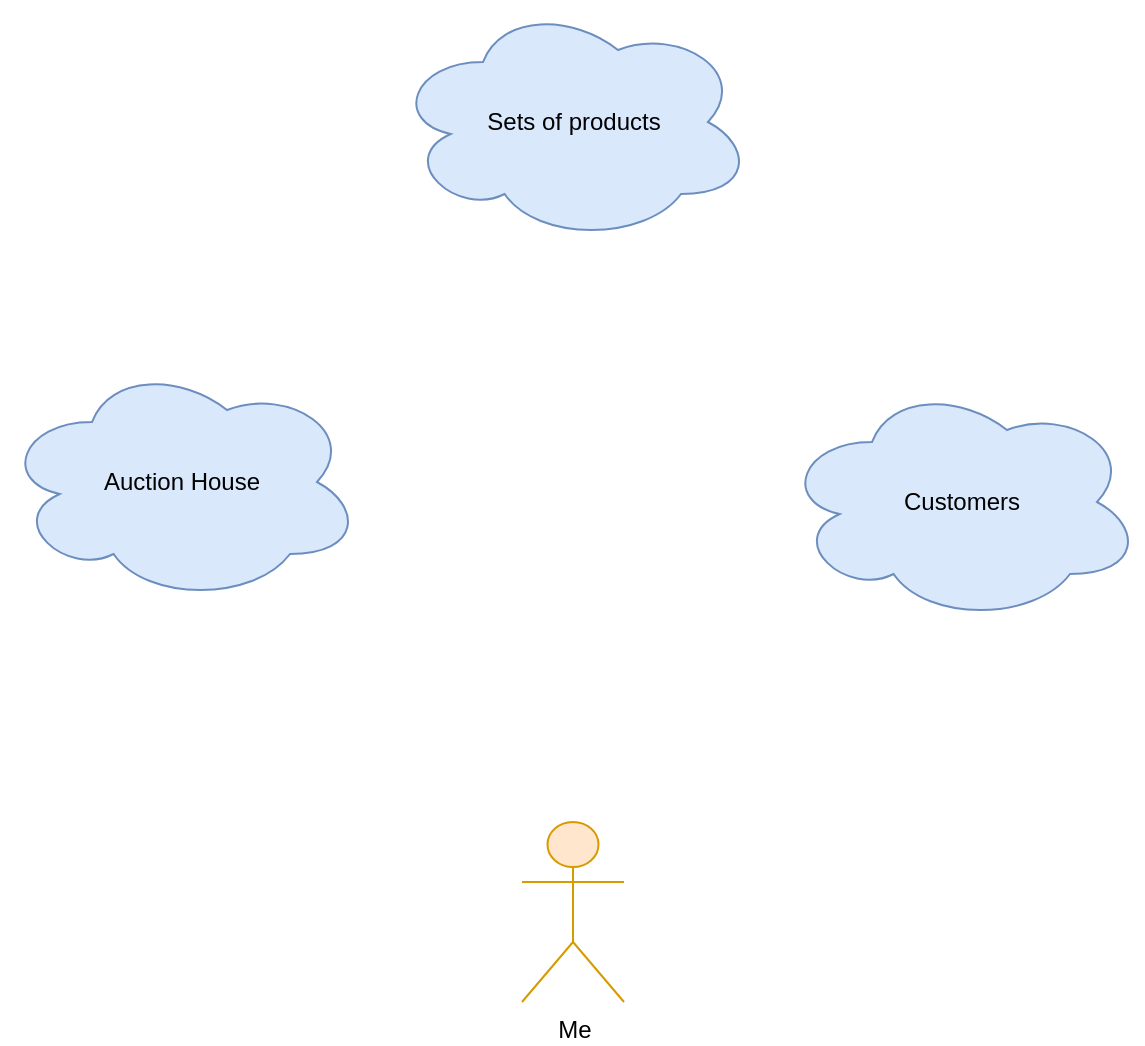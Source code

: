 <mxfile>
    <diagram id="LDu34mBQQuChH-cnlcev" name="Step1-Purpose">
        <mxGraphModel dx="963" dy="720" grid="1" gridSize="10" guides="1" tooltips="1" connect="1" arrows="1" fold="1" page="1" pageScale="1" pageWidth="827" pageHeight="1169" math="0" shadow="0">
            <root>
                <mxCell id="0"/>
                <mxCell id="1" parent="0"/>
                <mxCell id="IRgxSV-u55t7lliXxvqD-1" value="Me" style="shape=umlActor;verticalLabelPosition=bottom;verticalAlign=top;html=1;outlineConnect=0;fillColor=#ffe6cc;strokeColor=#d79b00;" vertex="1" parent="1">
                    <mxGeometry x="380" y="560" width="51" height="90" as="geometry"/>
                </mxCell>
                <mxCell id="IRgxSV-u55t7lliXxvqD-2" value="Auction House" style="ellipse;shape=cloud;whiteSpace=wrap;html=1;fillColor=#dae8fc;strokeColor=#6c8ebf;" vertex="1" parent="1">
                    <mxGeometry x="120" y="330" width="180" height="120" as="geometry"/>
                </mxCell>
                <mxCell id="IRgxSV-u55t7lliXxvqD-3" value="Sets of products" style="ellipse;shape=cloud;whiteSpace=wrap;html=1;fillColor=#dae8fc;strokeColor=#6c8ebf;" vertex="1" parent="1">
                    <mxGeometry x="315.5" y="150" width="180" height="120" as="geometry"/>
                </mxCell>
                <mxCell id="IRgxSV-u55t7lliXxvqD-4" value="Customers" style="ellipse;shape=cloud;whiteSpace=wrap;html=1;fillColor=#dae8fc;strokeColor=#6c8ebf;" vertex="1" parent="1">
                    <mxGeometry x="510" y="340" width="180" height="120" as="geometry"/>
                </mxCell>
            </root>
        </mxGraphModel>
    </diagram>
    <diagram id="hTLwfF3sU6FEyIsyFD9O" name="Step2- ER Model">
        <mxGraphModel dx="963" dy="720" grid="1" gridSize="10" guides="1" tooltips="1" connect="1" arrows="1" fold="1" page="1" pageScale="1" pageWidth="827" pageHeight="1169" math="0" shadow="0">
            <root>
                <mxCell id="JP4jf479MAIPDGqH67uS-0"/>
                <mxCell id="JP4jf479MAIPDGqH67uS-1" parent="JP4jf479MAIPDGqH67uS-0"/>
                <mxCell id="AXykQHfcHWRNYY1VcrUZ-69" value="" style="edgeStyle=orthogonalEdgeStyle;html=1;startArrow=none;startFill=0;endArrow=none;endFill=0;strokeColor=default;elbow=vertical;" edge="1" parent="JP4jf479MAIPDGqH67uS-1" source="AXykQHfcHWRNYY1VcrUZ-0" target="AXykQHfcHWRNYY1VcrUZ-64">
                    <mxGeometry relative="1" as="geometry"/>
                </mxCell>
                <mxCell id="AXykQHfcHWRNYY1VcrUZ-0" value="Customer" style="rounded=1;arcSize=10;whiteSpace=wrap;html=1;align=center;fillColor=#dae8fc;strokeColor=#6c8ebf;" vertex="1" parent="JP4jf479MAIPDGqH67uS-1">
                    <mxGeometry x="660" y="280" width="120" height="50" as="geometry"/>
                </mxCell>
                <mxCell id="AXykQHfcHWRNYY1VcrUZ-13" value="" style="edgeStyle=none;html=1;startArrow=none;startFill=0;endArrow=none;endFill=0;strokeColor=default;elbow=vertical;" edge="1" parent="JP4jf479MAIPDGqH67uS-1" source="AXykQHfcHWRNYY1VcrUZ-1" target="AXykQHfcHWRNYY1VcrUZ-8">
                    <mxGeometry relative="1" as="geometry"/>
                </mxCell>
                <mxCell id="AXykQHfcHWRNYY1VcrUZ-25" style="edgeStyle=orthogonalEdgeStyle;html=1;entryX=0;entryY=0.5;entryDx=0;entryDy=0;startArrow=none;startFill=0;endArrow=none;endFill=0;strokeColor=default;elbow=vertical;exitX=0.5;exitY=1;exitDx=0;exitDy=0;" edge="1" parent="JP4jf479MAIPDGqH67uS-1" source="AXykQHfcHWRNYY1VcrUZ-1" target="AXykQHfcHWRNYY1VcrUZ-6">
                    <mxGeometry relative="1" as="geometry">
                        <Array as="points">
                            <mxPoint x="100" y="210"/>
                        </Array>
                    </mxGeometry>
                </mxCell>
                <mxCell id="AXykQHfcHWRNYY1VcrUZ-1" value="Auction House" style="rounded=1;arcSize=10;whiteSpace=wrap;html=1;align=center;fillColor=#d5e8d4;strokeColor=#82b366;" vertex="1" parent="JP4jf479MAIPDGqH67uS-1">
                    <mxGeometry x="40" y="80" width="120" height="50" as="geometry"/>
                </mxCell>
                <mxCell id="AXykQHfcHWRNYY1VcrUZ-22" style="edgeStyle=none;html=1;startArrow=none;startFill=0;endArrow=none;endFill=0;strokeColor=default;elbow=vertical;" edge="1" parent="JP4jf479MAIPDGqH67uS-1" source="AXykQHfcHWRNYY1VcrUZ-2" target="AXykQHfcHWRNYY1VcrUZ-20">
                    <mxGeometry relative="1" as="geometry"/>
                </mxCell>
                <mxCell id="AXykQHfcHWRNYY1VcrUZ-75" style="edgeStyle=orthogonalEdgeStyle;html=1;entryX=0.5;entryY=0;entryDx=0;entryDy=0;startArrow=none;startFill=0;endArrow=none;endFill=0;strokeColor=default;elbow=vertical;exitX=0;exitY=0.75;exitDx=0;exitDy=0;" edge="1" parent="JP4jf479MAIPDGqH67uS-1" source="AXykQHfcHWRNYY1VcrUZ-2" target="AXykQHfcHWRNYY1VcrUZ-74">
                    <mxGeometry relative="1" as="geometry"/>
                </mxCell>
                <mxCell id="AXykQHfcHWRNYY1VcrUZ-2" value="Set of products" style="rounded=1;arcSize=10;whiteSpace=wrap;html=1;align=center;fillColor=#dae8fc;strokeColor=#6c8ebf;" vertex="1" parent="JP4jf479MAIPDGqH67uS-1">
                    <mxGeometry x="270" y="280" width="120" height="50" as="geometry"/>
                </mxCell>
                <mxCell id="AXykQHfcHWRNYY1VcrUZ-84" value="" style="edgeStyle=orthogonalEdgeStyle;html=1;startArrow=none;startFill=0;endArrow=none;endFill=0;strokeColor=default;elbow=vertical;" edge="1" parent="JP4jf479MAIPDGqH67uS-1" source="AXykQHfcHWRNYY1VcrUZ-4" target="AXykQHfcHWRNYY1VcrUZ-83">
                    <mxGeometry relative="1" as="geometry"/>
                </mxCell>
                <mxCell id="AXykQHfcHWRNYY1VcrUZ-4" value="Transaction" style="rounded=1;arcSize=10;whiteSpace=wrap;html=1;align=center;fillColor=#dae8fc;strokeColor=#6c8ebf;" vertex="1" parent="JP4jf479MAIPDGqH67uS-1">
                    <mxGeometry x="140" y="545" width="120" height="50" as="geometry"/>
                </mxCell>
                <mxCell id="AXykQHfcHWRNYY1VcrUZ-81" style="edgeStyle=orthogonalEdgeStyle;html=1;entryX=0.5;entryY=1;entryDx=0;entryDy=0;startArrow=none;startFill=0;endArrow=none;endFill=0;strokeColor=default;elbow=vertical;exitX=1;exitY=0.5;exitDx=0;exitDy=0;" edge="1" parent="JP4jf479MAIPDGqH67uS-1" source="AXykQHfcHWRNYY1VcrUZ-5" target="AXykQHfcHWRNYY1VcrUZ-79">
                    <mxGeometry relative="1" as="geometry"/>
                </mxCell>
                <mxCell id="AXykQHfcHWRNYY1VcrUZ-5" value="Delivery" style="rounded=1;arcSize=10;whiteSpace=wrap;html=1;align=center;fillColor=#dae8fc;strokeColor=#6c8ebf;" vertex="1" parent="JP4jf479MAIPDGqH67uS-1">
                    <mxGeometry x="430" y="550" width="120" height="45" as="geometry"/>
                </mxCell>
                <mxCell id="AXykQHfcHWRNYY1VcrUZ-18" style="edgeStyle=orthogonalEdgeStyle;html=1;entryX=0.5;entryY=0;entryDx=0;entryDy=0;startArrow=none;startFill=0;endArrow=none;endFill=0;strokeColor=default;elbow=vertical;" edge="1" parent="JP4jf479MAIPDGqH67uS-1" source="AXykQHfcHWRNYY1VcrUZ-6" target="AXykQHfcHWRNYY1VcrUZ-2">
                    <mxGeometry relative="1" as="geometry"/>
                </mxCell>
                <mxCell id="AXykQHfcHWRNYY1VcrUZ-6" value="has" style="shape=rhombus;perimeter=rhombusPerimeter;whiteSpace=wrap;html=1;align=center;fillColor=#ffe6cc;strokeColor=#d79b00;" vertex="1" parent="JP4jf479MAIPDGqH67uS-1">
                    <mxGeometry x="200" y="190" width="80" height="40" as="geometry"/>
                </mxCell>
                <mxCell id="AXykQHfcHWRNYY1VcrUZ-16" style="edgeStyle=orthogonalEdgeStyle;html=1;entryX=0.7;entryY=-0.02;entryDx=0;entryDy=0;entryPerimeter=0;startArrow=none;startFill=0;endArrow=none;endFill=0;strokeColor=default;elbow=vertical;" edge="1" parent="JP4jf479MAIPDGqH67uS-1" source="AXykQHfcHWRNYY1VcrUZ-7" target="AXykQHfcHWRNYY1VcrUZ-1">
                    <mxGeometry relative="1" as="geometry"/>
                </mxCell>
                <mxCell id="AXykQHfcHWRNYY1VcrUZ-7" value="name" style="ellipse;whiteSpace=wrap;html=1;align=center;" vertex="1" parent="JP4jf479MAIPDGqH67uS-1">
                    <mxGeometry x="150" y="30" width="70" height="30" as="geometry"/>
                </mxCell>
                <mxCell id="AXykQHfcHWRNYY1VcrUZ-8" value="license_nr" style="ellipse;whiteSpace=wrap;html=1;align=center;" vertex="1" parent="JP4jf479MAIPDGqH67uS-1">
                    <mxGeometry x="180" y="90" width="70" height="30" as="geometry"/>
                </mxCell>
                <mxCell id="AXykQHfcHWRNYY1VcrUZ-15" value="" style="edgeStyle=orthogonalEdgeStyle;html=1;startArrow=none;startFill=0;endArrow=none;endFill=0;strokeColor=default;elbow=vertical;" edge="1" parent="JP4jf479MAIPDGqH67uS-1" source="AXykQHfcHWRNYY1VcrUZ-14" target="AXykQHfcHWRNYY1VcrUZ-1">
                    <mxGeometry relative="1" as="geometry"/>
                </mxCell>
                <mxCell id="AXykQHfcHWRNYY1VcrUZ-14" value="legal_adress" style="ellipse;whiteSpace=wrap;html=1;align=center;" vertex="1" parent="JP4jf479MAIPDGqH67uS-1">
                    <mxGeometry x="20" y="20" width="80" height="30" as="geometry"/>
                </mxCell>
                <mxCell id="AXykQHfcHWRNYY1VcrUZ-26" style="edgeStyle=orthogonalEdgeStyle;html=1;entryX=0.75;entryY=0;entryDx=0;entryDy=0;startArrow=none;startFill=0;endArrow=none;endFill=0;strokeColor=default;elbow=vertical;" edge="1" parent="JP4jf479MAIPDGqH67uS-1" source="AXykQHfcHWRNYY1VcrUZ-19" target="AXykQHfcHWRNYY1VcrUZ-2">
                    <mxGeometry relative="1" as="geometry"/>
                </mxCell>
                <mxCell id="AXykQHfcHWRNYY1VcrUZ-19" value="catalog_number" style="ellipse;whiteSpace=wrap;html=1;align=center;" vertex="1" parent="JP4jf479MAIPDGqH67uS-1">
                    <mxGeometry x="330" y="220" width="100" height="30" as="geometry"/>
                </mxCell>
                <mxCell id="AXykQHfcHWRNYY1VcrUZ-23" style="edgeStyle=orthogonalEdgeStyle;html=1;startArrow=none;startFill=0;endArrow=none;endFill=0;strokeColor=default;elbow=vertical;entryX=0.5;entryY=0;entryDx=0;entryDy=0;exitX=0;exitY=0.5;exitDx=0;exitDy=0;" edge="1" parent="JP4jf479MAIPDGqH67uS-1" source="AXykQHfcHWRNYY1VcrUZ-20" target="AXykQHfcHWRNYY1VcrUZ-21">
                    <mxGeometry relative="1" as="geometry">
                        <mxPoint x="70" y="305" as="targetPoint"/>
                        <Array as="points">
                            <mxPoint x="90" y="305"/>
                        </Array>
                    </mxGeometry>
                </mxCell>
                <mxCell id="AXykQHfcHWRNYY1VcrUZ-20" value="contains" style="shape=rhombus;perimeter=rhombusPerimeter;whiteSpace=wrap;html=1;align=center;fillColor=#ffe6cc;strokeColor=#d79b00;" vertex="1" parent="JP4jf479MAIPDGqH67uS-1">
                    <mxGeometry x="140" y="285" width="80" height="40" as="geometry"/>
                </mxCell>
                <mxCell id="AXykQHfcHWRNYY1VcrUZ-21" value="Products" style="rounded=1;arcSize=10;whiteSpace=wrap;html=1;align=center;fillColor=#dae8fc;strokeColor=#6c8ebf;" vertex="1" parent="JP4jf479MAIPDGqH67uS-1">
                    <mxGeometry x="30" y="360" width="120" height="50" as="geometry"/>
                </mxCell>
                <mxCell id="AXykQHfcHWRNYY1VcrUZ-28" style="edgeStyle=orthogonalEdgeStyle;html=1;entryX=1;entryY=0.5;entryDx=0;entryDy=0;startArrow=none;startFill=0;endArrow=none;endFill=0;strokeColor=default;elbow=vertical;" edge="1" parent="JP4jf479MAIPDGqH67uS-1" source="AXykQHfcHWRNYY1VcrUZ-27" target="AXykQHfcHWRNYY1VcrUZ-2">
                    <mxGeometry relative="1" as="geometry"/>
                </mxCell>
                <mxCell id="AXykQHfcHWRNYY1VcrUZ-27" value="highest_bid" style="ellipse;whiteSpace=wrap;html=1;align=center;" vertex="1" parent="JP4jf479MAIPDGqH67uS-1">
                    <mxGeometry x="410" y="255" width="70" height="30" as="geometry"/>
                </mxCell>
                <mxCell id="AXykQHfcHWRNYY1VcrUZ-30" style="edgeStyle=orthogonalEdgeStyle;html=1;entryX=0.5;entryY=1;entryDx=0;entryDy=0;startArrow=none;startFill=0;endArrow=none;endFill=0;strokeColor=default;elbow=vertical;" edge="1" parent="JP4jf479MAIPDGqH67uS-1" source="AXykQHfcHWRNYY1VcrUZ-29" target="AXykQHfcHWRNYY1VcrUZ-2">
                    <mxGeometry relative="1" as="geometry"/>
                </mxCell>
                <mxCell id="AXykQHfcHWRNYY1VcrUZ-29" value="remaining_auction_time" style="ellipse;whiteSpace=wrap;html=1;align=center;" vertex="1" parent="JP4jf479MAIPDGqH67uS-1">
                    <mxGeometry x="270" y="350" width="150" height="20" as="geometry"/>
                </mxCell>
                <mxCell id="AXykQHfcHWRNYY1VcrUZ-38" style="edgeStyle=orthogonalEdgeStyle;html=1;entryX=0.25;entryY=0;entryDx=0;entryDy=0;startArrow=none;startFill=0;endArrow=none;endFill=0;strokeColor=default;elbow=vertical;" edge="1" parent="JP4jf479MAIPDGqH67uS-1" source="AXykQHfcHWRNYY1VcrUZ-33" target="AXykQHfcHWRNYY1VcrUZ-21">
                    <mxGeometry relative="1" as="geometry"/>
                </mxCell>
                <mxCell id="AXykQHfcHWRNYY1VcrUZ-33" value="name" style="ellipse;whiteSpace=wrap;html=1;align=center;" vertex="1" parent="JP4jf479MAIPDGqH67uS-1">
                    <mxGeometry x="20" y="290" width="60" height="30" as="geometry"/>
                </mxCell>
                <mxCell id="AXykQHfcHWRNYY1VcrUZ-39" style="edgeStyle=orthogonalEdgeStyle;html=1;entryX=0.442;entryY=0.98;entryDx=0;entryDy=0;entryPerimeter=0;startArrow=none;startFill=0;endArrow=none;endFill=0;strokeColor=default;elbow=vertical;" edge="1" parent="JP4jf479MAIPDGqH67uS-1" source="AXykQHfcHWRNYY1VcrUZ-34" target="AXykQHfcHWRNYY1VcrUZ-21">
                    <mxGeometry relative="1" as="geometry"/>
                </mxCell>
                <mxCell id="AXykQHfcHWRNYY1VcrUZ-34" value="code" style="ellipse;whiteSpace=wrap;html=1;align=center;" vertex="1" parent="JP4jf479MAIPDGqH67uS-1">
                    <mxGeometry x="10" y="430" width="70" height="30" as="geometry"/>
                </mxCell>
                <mxCell id="AXykQHfcHWRNYY1VcrUZ-40" style="edgeStyle=orthogonalEdgeStyle;html=1;entryX=0.658;entryY=1.02;entryDx=0;entryDy=0;entryPerimeter=0;startArrow=none;startFill=0;endArrow=none;endFill=0;strokeColor=default;elbow=vertical;" edge="1" parent="JP4jf479MAIPDGqH67uS-1" source="AXykQHfcHWRNYY1VcrUZ-35" target="AXykQHfcHWRNYY1VcrUZ-21">
                    <mxGeometry relative="1" as="geometry">
                        <Array as="points">
                            <mxPoint x="109" y="435"/>
                        </Array>
                    </mxGeometry>
                </mxCell>
                <mxCell id="AXykQHfcHWRNYY1VcrUZ-35" value="description" style="ellipse;whiteSpace=wrap;html=1;align=center;" vertex="1" parent="JP4jf479MAIPDGqH67uS-1">
                    <mxGeometry x="119" y="420" width="81" height="30" as="geometry"/>
                </mxCell>
                <mxCell id="AXykQHfcHWRNYY1VcrUZ-43" style="edgeStyle=orthogonalEdgeStyle;html=1;entryX=1;entryY=0.5;entryDx=0;entryDy=0;startArrow=none;startFill=0;endArrow=none;endFill=0;strokeColor=default;elbow=vertical;" edge="1" parent="JP4jf479MAIPDGqH67uS-1" source="AXykQHfcHWRNYY1VcrUZ-36" target="AXykQHfcHWRNYY1VcrUZ-21">
                    <mxGeometry relative="1" as="geometry"/>
                </mxCell>
                <mxCell id="AXykQHfcHWRNYY1VcrUZ-36" value="img" style="ellipse;whiteSpace=wrap;html=1;align=center;" vertex="1" parent="JP4jf479MAIPDGqH67uS-1">
                    <mxGeometry x="180" y="380" width="60" height="20" as="geometry"/>
                </mxCell>
                <mxCell id="AXykQHfcHWRNYY1VcrUZ-48" style="edgeStyle=orthogonalEdgeStyle;html=1;entryX=0.408;entryY=0.02;entryDx=0;entryDy=0;entryPerimeter=0;startArrow=none;startFill=0;endArrow=none;endFill=0;strokeColor=default;elbow=vertical;" edge="1" parent="JP4jf479MAIPDGqH67uS-1" source="AXykQHfcHWRNYY1VcrUZ-44" target="AXykQHfcHWRNYY1VcrUZ-0">
                    <mxGeometry relative="1" as="geometry"/>
                </mxCell>
                <mxCell id="AXykQHfcHWRNYY1VcrUZ-44" value="user_name" style="ellipse;whiteSpace=wrap;html=1;align=center;" vertex="1" parent="JP4jf479MAIPDGqH67uS-1">
                    <mxGeometry x="620" y="225" width="70" height="30" as="geometry"/>
                </mxCell>
                <mxCell id="AXykQHfcHWRNYY1VcrUZ-51" style="edgeStyle=orthogonalEdgeStyle;html=1;entryX=0.833;entryY=0;entryDx=0;entryDy=0;entryPerimeter=0;startArrow=none;startFill=0;endArrow=none;endFill=0;strokeColor=default;elbow=vertical;" edge="1" parent="JP4jf479MAIPDGqH67uS-1" source="AXykQHfcHWRNYY1VcrUZ-45" target="AXykQHfcHWRNYY1VcrUZ-0">
                    <mxGeometry relative="1" as="geometry"/>
                </mxCell>
                <mxCell id="AXykQHfcHWRNYY1VcrUZ-45" value="e-mail" style="ellipse;whiteSpace=wrap;html=1;align=center;" vertex="1" parent="JP4jf479MAIPDGqH67uS-1">
                    <mxGeometry x="740" y="230" width="70" height="30" as="geometry"/>
                </mxCell>
                <mxCell id="AXykQHfcHWRNYY1VcrUZ-50" style="edgeStyle=orthogonalEdgeStyle;html=1;entryX=0.583;entryY=-0.02;entryDx=0;entryDy=0;entryPerimeter=0;startArrow=none;startFill=0;endArrow=none;endFill=0;strokeColor=default;elbow=vertical;exitX=0;exitY=1;exitDx=0;exitDy=0;" edge="1" parent="JP4jf479MAIPDGqH67uS-1" source="AXykQHfcHWRNYY1VcrUZ-46" target="AXykQHfcHWRNYY1VcrUZ-0">
                    <mxGeometry relative="1" as="geometry"/>
                </mxCell>
                <mxCell id="AXykQHfcHWRNYY1VcrUZ-46" value="password" style="ellipse;whiteSpace=wrap;html=1;align=center;" vertex="1" parent="JP4jf479MAIPDGqH67uS-1">
                    <mxGeometry x="720" y="195" width="70" height="30" as="geometry"/>
                </mxCell>
                <mxCell id="AXykQHfcHWRNYY1VcrUZ-49" style="edgeStyle=orthogonalEdgeStyle;html=1;entryX=0.5;entryY=0;entryDx=0;entryDy=0;startArrow=none;startFill=0;endArrow=none;endFill=0;strokeColor=default;elbow=vertical;" edge="1" parent="JP4jf479MAIPDGqH67uS-1" source="AXykQHfcHWRNYY1VcrUZ-47" target="AXykQHfcHWRNYY1VcrUZ-0">
                    <mxGeometry relative="1" as="geometry">
                        <Array as="points">
                            <mxPoint x="700" y="240"/>
                            <mxPoint x="720" y="240"/>
                        </Array>
                    </mxGeometry>
                </mxCell>
                <mxCell id="AXykQHfcHWRNYY1VcrUZ-47" value="name" style="ellipse;whiteSpace=wrap;html=1;align=center;" vertex="1" parent="JP4jf479MAIPDGqH67uS-1">
                    <mxGeometry x="650" y="170" width="70" height="30" as="geometry"/>
                </mxCell>
                <mxCell id="AXykQHfcHWRNYY1VcrUZ-55" style="edgeStyle=orthogonalEdgeStyle;html=1;entryX=0;entryY=0.5;entryDx=0;entryDy=0;startArrow=none;startFill=0;endArrow=none;endFill=0;strokeColor=default;elbow=vertical;" edge="1" parent="JP4jf479MAIPDGqH67uS-1" source="AXykQHfcHWRNYY1VcrUZ-52" target="AXykQHfcHWRNYY1VcrUZ-0">
                    <mxGeometry relative="1" as="geometry"/>
                </mxCell>
                <mxCell id="AXykQHfcHWRNYY1VcrUZ-56" style="edgeStyle=orthogonalEdgeStyle;html=1;entryX=1;entryY=0.75;entryDx=0;entryDy=0;startArrow=none;startFill=0;endArrow=none;endFill=0;strokeColor=default;elbow=vertical;" edge="1" parent="JP4jf479MAIPDGqH67uS-1" source="AXykQHfcHWRNYY1VcrUZ-52" target="AXykQHfcHWRNYY1VcrUZ-2">
                    <mxGeometry relative="1" as="geometry"/>
                </mxCell>
                <mxCell id="AXykQHfcHWRNYY1VcrUZ-52" value="bids" style="shape=rhombus;perimeter=rhombusPerimeter;whiteSpace=wrap;html=1;align=center;fillColor=#ffe6cc;strokeColor=#d79b00;" vertex="1" parent="JP4jf479MAIPDGqH67uS-1">
                    <mxGeometry x="500" y="290" width="80" height="40" as="geometry"/>
                </mxCell>
                <mxCell id="AXykQHfcHWRNYY1VcrUZ-61" style="edgeStyle=orthogonalEdgeStyle;html=1;entryX=0.5;entryY=0;entryDx=0;entryDy=0;startArrow=none;startFill=0;endArrow=none;endFill=0;strokeColor=default;elbow=vertical;" edge="1" parent="JP4jf479MAIPDGqH67uS-1" source="AXykQHfcHWRNYY1VcrUZ-58" target="AXykQHfcHWRNYY1VcrUZ-52">
                    <mxGeometry relative="1" as="geometry"/>
                </mxCell>
                <mxCell id="AXykQHfcHWRNYY1VcrUZ-58" value="amount" style="ellipse;whiteSpace=wrap;html=1;align=center;" vertex="1" parent="JP4jf479MAIPDGqH67uS-1">
                    <mxGeometry x="510" y="240" width="70" height="30" as="geometry"/>
                </mxCell>
                <mxCell id="AXykQHfcHWRNYY1VcrUZ-62" style="edgeStyle=orthogonalEdgeStyle;html=1;entryX=1;entryY=1;entryDx=0;entryDy=0;startArrow=none;startFill=0;endArrow=none;endFill=0;strokeColor=default;elbow=vertical;" edge="1" parent="JP4jf479MAIPDGqH67uS-1" source="AXykQHfcHWRNYY1VcrUZ-59" target="AXykQHfcHWRNYY1VcrUZ-52">
                    <mxGeometry relative="1" as="geometry"/>
                </mxCell>
                <mxCell id="AXykQHfcHWRNYY1VcrUZ-59" value="bid_date" style="ellipse;whiteSpace=wrap;html=1;align=center;" vertex="1" parent="JP4jf479MAIPDGqH67uS-1">
                    <mxGeometry x="530" y="350" width="70" height="30" as="geometry"/>
                </mxCell>
                <mxCell id="AXykQHfcHWRNYY1VcrUZ-63" style="edgeStyle=orthogonalEdgeStyle;html=1;entryX=0;entryY=1;entryDx=0;entryDy=0;startArrow=none;startFill=0;endArrow=none;endFill=0;strokeColor=default;elbow=vertical;" edge="1" parent="JP4jf479MAIPDGqH67uS-1" source="AXykQHfcHWRNYY1VcrUZ-60" target="AXykQHfcHWRNYY1VcrUZ-52">
                    <mxGeometry relative="1" as="geometry"/>
                </mxCell>
                <mxCell id="AXykQHfcHWRNYY1VcrUZ-60" value="bid_hour" style="ellipse;whiteSpace=wrap;html=1;align=center;" vertex="1" parent="JP4jf479MAIPDGqH67uS-1">
                    <mxGeometry x="460" y="330" width="70" height="30" as="geometry"/>
                </mxCell>
                <mxCell id="AXykQHfcHWRNYY1VcrUZ-70" value="" style="edgeStyle=orthogonalEdgeStyle;html=1;startArrow=none;startFill=0;endArrow=none;endFill=0;strokeColor=default;elbow=vertical;" edge="1" parent="JP4jf479MAIPDGqH67uS-1" source="AXykQHfcHWRNYY1VcrUZ-64" target="AXykQHfcHWRNYY1VcrUZ-65">
                    <mxGeometry relative="1" as="geometry"/>
                </mxCell>
                <mxCell id="AXykQHfcHWRNYY1VcrUZ-64" value="has" style="shape=rhombus;perimeter=rhombusPerimeter;whiteSpace=wrap;html=1;align=center;fillColor=#ffe6cc;strokeColor=#d79b00;" vertex="1" parent="JP4jf479MAIPDGqH67uS-1">
                    <mxGeometry x="680" y="360" width="80" height="40" as="geometry"/>
                </mxCell>
                <mxCell id="AXykQHfcHWRNYY1VcrUZ-65" value="&amp;nbsp;Payment Method" style="rounded=1;arcSize=10;whiteSpace=wrap;html=1;align=center;fillColor=#dae8fc;strokeColor=#6c8ebf;" vertex="1" parent="JP4jf479MAIPDGqH67uS-1">
                    <mxGeometry x="660" y="450" width="120" height="50" as="geometry"/>
                </mxCell>
                <mxCell id="AXykQHfcHWRNYY1VcrUZ-67" style="edgeStyle=orthogonalEdgeStyle;html=1;entryX=1;entryY=0.5;entryDx=0;entryDy=0;startArrow=none;startFill=0;endArrow=none;endFill=0;strokeColor=default;elbow=vertical;exitX=1;exitY=0.5;exitDx=0;exitDy=0;" edge="1" parent="JP4jf479MAIPDGqH67uS-1" source="AXykQHfcHWRNYY1VcrUZ-66" target="AXykQHfcHWRNYY1VcrUZ-0">
                    <mxGeometry relative="1" as="geometry"/>
                </mxCell>
                <mxCell id="AXykQHfcHWRNYY1VcrUZ-66" value="bidding_record" style="ellipse;whiteSpace=wrap;html=1;align=center;" vertex="1" parent="JP4jf479MAIPDGqH67uS-1">
                    <mxGeometry x="705" y="130" width="100" height="30" as="geometry"/>
                </mxCell>
                <mxCell id="AXykQHfcHWRNYY1VcrUZ-72" value="" style="edgeStyle=orthogonalEdgeStyle;html=1;startArrow=none;startFill=0;endArrow=none;endFill=0;strokeColor=default;elbow=vertical;" edge="1" parent="JP4jf479MAIPDGqH67uS-1" source="AXykQHfcHWRNYY1VcrUZ-71" target="AXykQHfcHWRNYY1VcrUZ-65">
                    <mxGeometry relative="1" as="geometry"/>
                </mxCell>
                <mxCell id="AXykQHfcHWRNYY1VcrUZ-71" value="verified" style="shape=rhombus;perimeter=rhombusPerimeter;whiteSpace=wrap;html=1;align=center;fillColor=#ffe6cc;strokeColor=#d79b00;" vertex="1" parent="JP4jf479MAIPDGqH67uS-1">
                    <mxGeometry x="680" y="545" width="80" height="40" as="geometry"/>
                </mxCell>
                <mxCell id="AXykQHfcHWRNYY1VcrUZ-76" style="edgeStyle=orthogonalEdgeStyle;html=1;entryX=0.5;entryY=0;entryDx=0;entryDy=0;startArrow=none;startFill=0;endArrow=none;endFill=0;strokeColor=default;elbow=vertical;" edge="1" parent="JP4jf479MAIPDGqH67uS-1" source="AXykQHfcHWRNYY1VcrUZ-74" target="AXykQHfcHWRNYY1VcrUZ-4">
                    <mxGeometry relative="1" as="geometry"/>
                </mxCell>
                <mxCell id="AXykQHfcHWRNYY1VcrUZ-74" value="creates a bid" style="shape=rhombus;perimeter=rhombusPerimeter;whiteSpace=wrap;html=1;align=center;fillColor=#ffe6cc;strokeColor=#d79b00;" vertex="1" parent="JP4jf479MAIPDGqH67uS-1">
                    <mxGeometry x="230" y="430" width="100" height="50" as="geometry"/>
                </mxCell>
                <mxCell id="AXykQHfcHWRNYY1VcrUZ-82" style="edgeStyle=orthogonalEdgeStyle;html=1;entryX=0;entryY=0.75;entryDx=0;entryDy=0;startArrow=none;startFill=0;endArrow=none;endFill=0;strokeColor=default;elbow=vertical;" edge="1" parent="JP4jf479MAIPDGqH67uS-1" source="AXykQHfcHWRNYY1VcrUZ-79" target="AXykQHfcHWRNYY1VcrUZ-0">
                    <mxGeometry relative="1" as="geometry"/>
                </mxCell>
                <mxCell id="AXykQHfcHWRNYY1VcrUZ-79" value="ships set of products" style="shape=rhombus;perimeter=rhombusPerimeter;whiteSpace=wrap;html=1;align=center;fillColor=#ffe6cc;strokeColor=#d79b00;" vertex="1" parent="JP4jf479MAIPDGqH67uS-1">
                    <mxGeometry x="530" y="430" width="110" height="60" as="geometry"/>
                </mxCell>
                <mxCell id="AXykQHfcHWRNYY1VcrUZ-85" value="" style="edgeStyle=orthogonalEdgeStyle;html=1;startArrow=none;startFill=0;endArrow=none;endFill=0;strokeColor=default;elbow=vertical;" edge="1" parent="JP4jf479MAIPDGqH67uS-1" source="AXykQHfcHWRNYY1VcrUZ-83" target="AXykQHfcHWRNYY1VcrUZ-5">
                    <mxGeometry relative="1" as="geometry"/>
                </mxCell>
                <mxCell id="AXykQHfcHWRNYY1VcrUZ-83" value="processes" style="shape=rhombus;perimeter=rhombusPerimeter;whiteSpace=wrap;html=1;align=center;fillColor=#ffe6cc;strokeColor=#d79b00;" vertex="1" parent="JP4jf479MAIPDGqH67uS-1">
                    <mxGeometry x="300" y="550" width="100" height="50" as="geometry"/>
                </mxCell>
                <mxCell id="0uSpiDYdDSWRw0dTM9Pw-2" style="edgeStyle=orthogonalEdgeStyle;html=1;entryX=0;entryY=0;entryDx=0;entryDy=0;startArrow=none;startFill=0;endArrow=none;endFill=0;strokeColor=default;elbow=vertical;" edge="1" parent="JP4jf479MAIPDGqH67uS-1" source="0uSpiDYdDSWRw0dTM9Pw-0" target="AXykQHfcHWRNYY1VcrUZ-52">
                    <mxGeometry relative="1" as="geometry">
                        <Array as="points">
                            <mxPoint x="490" y="270"/>
                            <mxPoint x="520" y="270"/>
                        </Array>
                    </mxGeometry>
                </mxCell>
                <mxCell id="0uSpiDYdDSWRw0dTM9Pw-0" value="bid_id" style="ellipse;whiteSpace=wrap;html=1;align=center;" vertex="1" parent="JP4jf479MAIPDGqH67uS-1">
                    <mxGeometry x="470" y="190" width="70" height="30" as="geometry"/>
                </mxCell>
                <mxCell id="0uSpiDYdDSWRw0dTM9Pw-4" style="edgeStyle=orthogonalEdgeStyle;html=1;entryX=0.5;entryY=1;entryDx=0;entryDy=0;startArrow=none;startFill=0;endArrow=none;endFill=0;strokeColor=default;elbow=vertical;" edge="1" parent="JP4jf479MAIPDGqH67uS-1" source="0uSpiDYdDSWRw0dTM9Pw-3" target="AXykQHfcHWRNYY1VcrUZ-21">
                    <mxGeometry relative="1" as="geometry"/>
                </mxCell>
                <mxCell id="0uSpiDYdDSWRw0dTM9Pw-3" value="fk_catalog_number" style="ellipse;whiteSpace=wrap;html=1;align=center;fillColor=#e1d5e7;strokeColor=#9673a6;" vertex="1" parent="JP4jf479MAIPDGqH67uS-1">
                    <mxGeometry x="50" y="470" width="120" height="40" as="geometry"/>
                </mxCell>
                <mxCell id="ZZfVQeldVmKACsQmP02J-1" style="edgeStyle=orthogonalEdgeStyle;html=1;entryX=0;entryY=0.25;entryDx=0;entryDy=0;startArrow=none;startFill=0;endArrow=none;endFill=0;strokeColor=default;elbow=vertical;exitX=0;exitY=1;exitDx=0;exitDy=0;" edge="1" parent="JP4jf479MAIPDGqH67uS-1" source="ZZfVQeldVmKACsQmP02J-0" target="AXykQHfcHWRNYY1VcrUZ-0">
                    <mxGeometry relative="1" as="geometry"/>
                </mxCell>
                <mxCell id="ZZfVQeldVmKACsQmP02J-0" value="user_id" style="ellipse;whiteSpace=wrap;html=1;align=center;" vertex="1" parent="JP4jf479MAIPDGqH67uS-1">
                    <mxGeometry x="600" y="120" width="70" height="30" as="geometry"/>
                </mxCell>
                <mxCell id="zQ6Zur4_XXBffw-8pjN_-1" style="edgeStyle=orthogonalEdgeStyle;html=1;startArrow=none;startFill=0;endArrow=none;endFill=0;strokeColor=default;elbow=vertical;" edge="1" parent="JP4jf479MAIPDGqH67uS-1" source="zQ6Zur4_XXBffw-8pjN_-0">
                    <mxGeometry relative="1" as="geometry">
                        <mxPoint x="710" y="280" as="targetPoint"/>
                        <Array as="points">
                            <mxPoint x="590" y="85"/>
                            <mxPoint x="590" y="280"/>
                        </Array>
                    </mxGeometry>
                </mxCell>
                <mxCell id="zQ6Zur4_XXBffw-8pjN_-0" value="user_address" style="ellipse;whiteSpace=wrap;html=1;align=center;" vertex="1" parent="JP4jf479MAIPDGqH67uS-1">
                    <mxGeometry x="660" y="70" width="100" height="30" as="geometry"/>
                </mxCell>
                <mxCell id="xMl_KWGTjTN2YmaGmdfs-1" value="" style="edgeStyle=orthogonalEdgeStyle;html=1;startArrow=none;startFill=0;endArrow=none;endFill=0;strokeColor=default;elbow=vertical;" edge="1" parent="JP4jf479MAIPDGqH67uS-1" source="vefcejrMZxkEzpa-W8nm-0" target="AXykQHfcHWRNYY1VcrUZ-5">
                    <mxGeometry relative="1" as="geometry"/>
                </mxCell>
                <mxCell id="vefcejrMZxkEzpa-W8nm-0" value="fk_bid_id" style="ellipse;whiteSpace=wrap;html=1;align=center;fillColor=#e1d5e7;strokeColor=#9673a6;" vertex="1" parent="JP4jf479MAIPDGqH67uS-1">
                    <mxGeometry x="430" y="480" width="70" height="30" as="geometry"/>
                </mxCell>
                <mxCell id="YDlMGjD2fQjWeMWoTwIc-1" style="edgeStyle=orthogonalEdgeStyle;html=1;entryX=0.75;entryY=1;entryDx=0;entryDy=0;startArrow=none;startFill=0;endArrow=none;endFill=0;strokeColor=default;elbow=vertical;" edge="1" parent="JP4jf479MAIPDGqH67uS-1" source="xMl_KWGTjTN2YmaGmdfs-0" target="AXykQHfcHWRNYY1VcrUZ-5">
                    <mxGeometry relative="1" as="geometry"/>
                </mxCell>
                <mxCell id="xMl_KWGTjTN2YmaGmdfs-0" value="fk_user_id" style="ellipse;whiteSpace=wrap;html=1;align=center;fillColor=#e1d5e7;strokeColor=#9673a6;" vertex="1" parent="JP4jf479MAIPDGqH67uS-1">
                    <mxGeometry x="470" y="660" width="70" height="30" as="geometry"/>
                </mxCell>
                <mxCell id="9f8B2IL0q-CFco4X9kQk-1" style="edgeStyle=orthogonalEdgeStyle;html=1;entryX=0;entryY=0.5;entryDx=0;entryDy=0;startArrow=none;startFill=0;endArrow=none;endFill=0;strokeColor=default;elbow=vertical;" edge="1" parent="JP4jf479MAIPDGqH67uS-1" source="9f8B2IL0q-CFco4X9kQk-0" target="AXykQHfcHWRNYY1VcrUZ-65">
                    <mxGeometry relative="1" as="geometry"/>
                </mxCell>
                <mxCell id="9f8B2IL0q-CFco4X9kQk-0" value="fk_user_id" style="ellipse;whiteSpace=wrap;html=1;align=center;fillColor=#e1d5e7;strokeColor=#9673a6;" vertex="1" parent="JP4jf479MAIPDGqH67uS-1">
                    <mxGeometry x="610" y="515" width="70" height="30" as="geometry"/>
                </mxCell>
                <mxCell id="skhaxK6YzAAN3bhxk5hg-1" style="edgeStyle=orthogonalEdgeStyle;html=1;entryX=1;entryY=0.5;entryDx=0;entryDy=0;startArrow=none;startFill=0;endArrow=none;endFill=0;strokeColor=default;elbow=vertical;" edge="1" parent="JP4jf479MAIPDGqH67uS-1" source="skhaxK6YzAAN3bhxk5hg-0" target="AXykQHfcHWRNYY1VcrUZ-65">
                    <mxGeometry relative="1" as="geometry">
                        <Array as="points">
                            <mxPoint x="760" y="570"/>
                            <mxPoint x="790" y="570"/>
                            <mxPoint x="790" y="475"/>
                        </Array>
                    </mxGeometry>
                </mxCell>
                <mxCell id="skhaxK6YzAAN3bhxk5hg-0" value="payment_type" style="ellipse;whiteSpace=wrap;html=1;align=center;" vertex="1" parent="JP4jf479MAIPDGqH67uS-1">
                    <mxGeometry x="710" y="620" width="100" height="30" as="geometry"/>
                </mxCell>
                <mxCell id="skhaxK6YzAAN3bhxk5hg-6" style="edgeStyle=orthogonalEdgeStyle;html=1;startArrow=none;startFill=0;endArrow=none;endFill=0;strokeColor=default;elbow=vertical;entryX=0.917;entryY=1.011;entryDx=0;entryDy=0;entryPerimeter=0;" edge="1" parent="JP4jf479MAIPDGqH67uS-1" source="skhaxK6YzAAN3bhxk5hg-2" target="AXykQHfcHWRNYY1VcrUZ-5">
                    <mxGeometry relative="1" as="geometry"/>
                </mxCell>
                <mxCell id="skhaxK6YzAAN3bhxk5hg-2" value="delivery_type" style="ellipse;whiteSpace=wrap;html=1;align=center;" vertex="1" parent="JP4jf479MAIPDGqH67uS-1">
                    <mxGeometry x="550" y="650" width="100" height="30" as="geometry"/>
                </mxCell>
                <mxCell id="YDlMGjD2fQjWeMWoTwIc-2" style="edgeStyle=orthogonalEdgeStyle;html=1;entryX=0.333;entryY=0.989;entryDx=0;entryDy=0;entryPerimeter=0;startArrow=none;startFill=0;endArrow=none;endFill=0;strokeColor=default;elbow=vertical;" edge="1" parent="JP4jf479MAIPDGqH67uS-1" source="MA64QzUr7DdAnKtj1klO-0" target="AXykQHfcHWRNYY1VcrUZ-5">
                    <mxGeometry relative="1" as="geometry"/>
                </mxCell>
                <mxCell id="MA64QzUr7DdAnKtj1klO-0" value="fk_user_address" style="ellipse;whiteSpace=wrap;html=1;align=center;fillColor=#e1d5e7;strokeColor=#9673a6;" vertex="1" parent="JP4jf479MAIPDGqH67uS-1">
                    <mxGeometry x="400" y="620" width="90" height="25" as="geometry"/>
                </mxCell>
                <mxCell id="UCO9i5W3NIfiD0fQlfuW-1" style="edgeStyle=orthogonalEdgeStyle;html=1;startArrow=none;startFill=0;endArrow=none;endFill=0;strokeColor=default;elbow=vertical;" edge="1" parent="JP4jf479MAIPDGqH67uS-1" source="NCkvHfkGonf4oX2djk62-0" target="AXykQHfcHWRNYY1VcrUZ-4">
                    <mxGeometry relative="1" as="geometry"/>
                </mxCell>
                <mxCell id="NCkvHfkGonf4oX2djk62-0" value="fk_bid_id" style="ellipse;whiteSpace=wrap;html=1;align=center;fillColor=#e1d5e7;strokeColor=#9673a6;" vertex="1" parent="JP4jf479MAIPDGqH67uS-1">
                    <mxGeometry x="40" y="560" width="70" height="30" as="geometry"/>
                </mxCell>
                <mxCell id="UCO9i5W3NIfiD0fQlfuW-2" style="edgeStyle=orthogonalEdgeStyle;html=1;startArrow=none;startFill=0;endArrow=none;endFill=0;strokeColor=default;elbow=vertical;" edge="1" parent="JP4jf479MAIPDGqH67uS-1" source="UCO9i5W3NIfiD0fQlfuW-0" target="AXykQHfcHWRNYY1VcrUZ-4">
                    <mxGeometry relative="1" as="geometry"/>
                </mxCell>
                <mxCell id="UCO9i5W3NIfiD0fQlfuW-0" value="fk_user_id" style="ellipse;whiteSpace=wrap;html=1;align=center;fillColor=#e1d5e7;strokeColor=#9673a6;" vertex="1" parent="JP4jf479MAIPDGqH67uS-1">
                    <mxGeometry x="80" y="617.5" width="70" height="30" as="geometry"/>
                </mxCell>
                <mxCell id="x6sLqrqg8Wi7R2LcWqV--1" style="edgeStyle=orthogonalEdgeStyle;html=1;entryX=0.75;entryY=1;entryDx=0;entryDy=0;startArrow=none;startFill=0;endArrow=none;endFill=0;strokeColor=default;elbow=vertical;" edge="1" parent="JP4jf479MAIPDGqH67uS-1" source="x6sLqrqg8Wi7R2LcWqV--0" target="AXykQHfcHWRNYY1VcrUZ-4">
                    <mxGeometry relative="1" as="geometry"/>
                </mxCell>
                <mxCell id="x6sLqrqg8Wi7R2LcWqV--0" value="fk_payment_type" style="ellipse;whiteSpace=wrap;html=1;align=center;fillColor=#e1d5e7;strokeColor=#9673a6;" vertex="1" parent="JP4jf479MAIPDGqH67uS-1">
                    <mxGeometry x="190" y="630" width="100" height="30" as="geometry"/>
                </mxCell>
                <mxCell id="WigE3XRgRrvEVrQ_7stm-2" style="edgeStyle=orthogonalEdgeStyle;html=1;startArrow=none;startFill=0;endArrow=none;endFill=0;strokeColor=default;elbow=vertical;entryX=0.5;entryY=1;entryDx=0;entryDy=0;" edge="1" parent="JP4jf479MAIPDGqH67uS-1" source="WigE3XRgRrvEVrQ_7stm-0" target="AXykQHfcHWRNYY1VcrUZ-4">
                    <mxGeometry relative="1" as="geometry">
                        <Array as="points">
                            <mxPoint x="155" y="630"/>
                            <mxPoint x="210" y="630"/>
                            <mxPoint x="210" y="595"/>
                        </Array>
                    </mxGeometry>
                </mxCell>
                <mxCell id="WigE3XRgRrvEVrQ_7stm-0" value="transaction_id" style="ellipse;whiteSpace=wrap;html=1;align=center;" vertex="1" parent="JP4jf479MAIPDGqH67uS-1">
                    <mxGeometry x="110" y="670" width="90" height="40" as="geometry"/>
                </mxCell>
            </root>
        </mxGraphModel>
    </diagram>
    <diagram id="yKbAttKq7dpx1Gm8LJRe" name="Step3- UML">
        <mxGraphModel dx="1014" dy="758" grid="1" gridSize="10" guides="1" tooltips="1" connect="1" arrows="1" fold="1" page="1" pageScale="1" pageWidth="827" pageHeight="1169" math="0" shadow="0">
            <root>
                <mxCell id="BrkPRGftGvAoWFTweqpY-0"/>
                <mxCell id="BrkPRGftGvAoWFTweqpY-1" parent="BrkPRGftGvAoWFTweqpY-0"/>
                <mxCell id="CnfUTqY_7m5ZCIH7HR68-0" value="Auction House" style="swimlane;fontStyle=1;align=center;verticalAlign=top;childLayout=stackLayout;horizontal=1;startSize=26;horizontalStack=0;resizeParent=1;resizeParentMax=0;resizeLast=0;collapsible=1;marginBottom=0;fillColor=#d5e8d4;strokeColor=#82b366;" vertex="1" parent="BrkPRGftGvAoWFTweqpY-1">
                    <mxGeometry x="40" y="40" width="160" height="104" as="geometry"/>
                </mxCell>
                <mxCell id="CnfUTqY_7m5ZCIH7HR68-1" value="+ name: string" style="text;strokeColor=none;fillColor=none;align=left;verticalAlign=top;spacingLeft=4;spacingRight=4;overflow=hidden;rotatable=0;points=[[0,0.5],[1,0.5]];portConstraint=eastwest;" vertex="1" parent="CnfUTqY_7m5ZCIH7HR68-0">
                    <mxGeometry y="26" width="160" height="26" as="geometry"/>
                </mxCell>
                <mxCell id="CnfUTqY_7m5ZCIH7HR68-3" value="+ legal_adress: string" style="text;strokeColor=none;fillColor=none;align=left;verticalAlign=top;spacingLeft=4;spacingRight=4;overflow=hidden;rotatable=0;points=[[0,0.5],[1,0.5]];portConstraint=eastwest;" vertex="1" parent="CnfUTqY_7m5ZCIH7HR68-0">
                    <mxGeometry y="52" width="160" height="26" as="geometry"/>
                </mxCell>
                <mxCell id="wUre7W1S-Emftdmu5qRH-0" value="+ license_number: string" style="text;strokeColor=none;fillColor=none;align=left;verticalAlign=top;spacingLeft=4;spacingRight=4;overflow=hidden;rotatable=0;points=[[0,0.5],[1,0.5]];portConstraint=eastwest;" vertex="1" parent="CnfUTqY_7m5ZCIH7HR68-0">
                    <mxGeometry y="78" width="160" height="26" as="geometry"/>
                </mxCell>
                <mxCell id="GfWktE7tU3DE8HMaSpcE-0" value="Set of Products" style="swimlane;fontStyle=1;align=center;verticalAlign=top;childLayout=stackLayout;horizontal=1;startSize=26;horizontalStack=0;resizeParent=1;resizeParentMax=0;resizeLast=0;collapsible=1;marginBottom=0;fillColor=#dae8fc;strokeColor=#6c8ebf;" vertex="1" parent="BrkPRGftGvAoWFTweqpY-1">
                    <mxGeometry x="40" y="200" width="190" height="104" as="geometry"/>
                </mxCell>
                <mxCell id="GfWktE7tU3DE8HMaSpcE-1" value="+ catalog_number: string" style="text;strokeColor=none;fillColor=none;align=left;verticalAlign=top;spacingLeft=4;spacingRight=4;overflow=hidden;rotatable=0;points=[[0,0.5],[1,0.5]];portConstraint=eastwest;" vertex="1" parent="GfWktE7tU3DE8HMaSpcE-0">
                    <mxGeometry y="26" width="190" height="26" as="geometry"/>
                </mxCell>
                <mxCell id="GfWktE7tU3DE8HMaSpcE-3" value="+ highest_bid: string" style="text;strokeColor=none;fillColor=none;align=left;verticalAlign=top;spacingLeft=4;spacingRight=4;overflow=hidden;rotatable=0;points=[[0,0.5],[1,0.5]];portConstraint=eastwest;" vertex="1" parent="GfWktE7tU3DE8HMaSpcE-0">
                    <mxGeometry y="52" width="190" height="26" as="geometry"/>
                </mxCell>
                <mxCell id="GfWktE7tU3DE8HMaSpcE-4" value="+ remaining_auction_time: string" style="text;strokeColor=none;fillColor=none;align=left;verticalAlign=top;spacingLeft=4;spacingRight=4;overflow=hidden;rotatable=0;points=[[0,0.5],[1,0.5]];portConstraint=eastwest;" vertex="1" parent="GfWktE7tU3DE8HMaSpcE-0">
                    <mxGeometry y="78" width="190" height="26" as="geometry"/>
                </mxCell>
                <mxCell id="49SYt0M2lIwrB4v6SWUE-0" value="Product" style="swimlane;fontStyle=1;align=center;verticalAlign=top;childLayout=stackLayout;horizontal=1;startSize=26;horizontalStack=0;resizeParent=1;resizeParentMax=0;resizeLast=0;collapsible=1;marginBottom=0;fillColor=#dae8fc;strokeColor=#6c8ebf;" vertex="1" parent="BrkPRGftGvAoWFTweqpY-1">
                    <mxGeometry x="280" y="200" width="160" height="156" as="geometry"/>
                </mxCell>
                <mxCell id="49SYt0M2lIwrB4v6SWUE-1" value="+ name: string" style="text;strokeColor=none;fillColor=none;align=left;verticalAlign=top;spacingLeft=4;spacingRight=4;overflow=hidden;rotatable=0;points=[[0,0.5],[1,0.5]];portConstraint=eastwest;" vertex="1" parent="49SYt0M2lIwrB4v6SWUE-0">
                    <mxGeometry y="26" width="160" height="26" as="geometry"/>
                </mxCell>
                <mxCell id="49SYt0M2lIwrB4v6SWUE-3" value="+ code: string" style="text;strokeColor=none;fillColor=none;align=left;verticalAlign=top;spacingLeft=4;spacingRight=4;overflow=hidden;rotatable=0;points=[[0,0.5],[1,0.5]];portConstraint=eastwest;" vertex="1" parent="49SYt0M2lIwrB4v6SWUE-0">
                    <mxGeometry y="52" width="160" height="26" as="geometry"/>
                </mxCell>
                <mxCell id="49SYt0M2lIwrB4v6SWUE-4" value="+ description: string" style="text;strokeColor=none;fillColor=none;align=left;verticalAlign=top;spacingLeft=4;spacingRight=4;overflow=hidden;rotatable=0;points=[[0,0.5],[1,0.5]];portConstraint=eastwest;" vertex="1" parent="49SYt0M2lIwrB4v6SWUE-0">
                    <mxGeometry y="78" width="160" height="26" as="geometry"/>
                </mxCell>
                <mxCell id="q3FI-XcYMg4kND8r3hrl-0" value="+ img: string" style="text;strokeColor=none;fillColor=none;align=left;verticalAlign=top;spacingLeft=4;spacingRight=4;overflow=hidden;rotatable=0;points=[[0,0.5],[1,0.5]];portConstraint=eastwest;" vertex="1" parent="49SYt0M2lIwrB4v6SWUE-0">
                    <mxGeometry y="104" width="160" height="26" as="geometry"/>
                </mxCell>
                <mxCell id="5LOx0Qz1WXiLOwbhfPBQ-0" value="+ fk_catalog_number: string" style="text;strokeColor=#9673a6;fillColor=#e1d5e7;align=left;verticalAlign=top;spacingLeft=4;spacingRight=4;overflow=hidden;rotatable=0;points=[[0,0.5],[1,0.5]];portConstraint=eastwest;" vertex="1" parent="49SYt0M2lIwrB4v6SWUE-0">
                    <mxGeometry y="130" width="160" height="26" as="geometry"/>
                </mxCell>
                <mxCell id="49SYt0M2lIwrB4v6SWUE-5" value="Customer" style="swimlane;fontStyle=1;align=center;verticalAlign=top;childLayout=stackLayout;horizontal=1;startSize=26;horizontalStack=0;resizeParent=1;resizeParentMax=0;resizeLast=0;collapsible=1;marginBottom=0;fillColor=#dae8fc;strokeColor=#6c8ebf;" vertex="1" parent="BrkPRGftGvAoWFTweqpY-1">
                    <mxGeometry x="480" y="200" width="150" height="208" as="geometry"/>
                </mxCell>
                <mxCell id="49SYt0M2lIwrB4v6SWUE-6" value="+ user_id: string" style="text;strokeColor=none;fillColor=none;align=left;verticalAlign=top;spacingLeft=4;spacingRight=4;overflow=hidden;rotatable=0;points=[[0,0.5],[1,0.5]];portConstraint=eastwest;" vertex="1" parent="49SYt0M2lIwrB4v6SWUE-5">
                    <mxGeometry y="26" width="150" height="26" as="geometry"/>
                </mxCell>
                <mxCell id="gZy-oe9gy3AlUwrTfxjK-1" value="+ name: string" style="text;strokeColor=none;fillColor=none;align=left;verticalAlign=top;spacingLeft=4;spacingRight=4;overflow=hidden;rotatable=0;points=[[0,0.5],[1,0.5]];portConstraint=eastwest;" vertex="1" parent="49SYt0M2lIwrB4v6SWUE-5">
                    <mxGeometry y="52" width="150" height="26" as="geometry"/>
                </mxCell>
                <mxCell id="49SYt0M2lIwrB4v6SWUE-8" value="+ user_name: string" style="text;strokeColor=none;fillColor=none;align=left;verticalAlign=top;spacingLeft=4;spacingRight=4;overflow=hidden;rotatable=0;points=[[0,0.5],[1,0.5]];portConstraint=eastwest;" vertex="1" parent="49SYt0M2lIwrB4v6SWUE-5">
                    <mxGeometry y="78" width="150" height="26" as="geometry"/>
                </mxCell>
                <mxCell id="49SYt0M2lIwrB4v6SWUE-9" value="+ email: string" style="text;strokeColor=none;fillColor=none;align=left;verticalAlign=top;spacingLeft=4;spacingRight=4;overflow=hidden;rotatable=0;points=[[0,0.5],[1,0.5]];portConstraint=eastwest;" vertex="1" parent="49SYt0M2lIwrB4v6SWUE-5">
                    <mxGeometry y="104" width="150" height="26" as="geometry"/>
                </mxCell>
                <mxCell id="azBIbmY296jdvHymgUZ--0" value="+ password: string" style="text;strokeColor=none;fillColor=none;align=left;verticalAlign=top;spacingLeft=4;spacingRight=4;overflow=hidden;rotatable=0;points=[[0,0.5],[1,0.5]];portConstraint=eastwest;" vertex="1" parent="49SYt0M2lIwrB4v6SWUE-5">
                    <mxGeometry y="130" width="150" height="26" as="geometry"/>
                </mxCell>
                <mxCell id="azBIbmY296jdvHymgUZ--1" value="+ bidding_record: string" style="text;strokeColor=none;fillColor=none;align=left;verticalAlign=top;spacingLeft=4;spacingRight=4;overflow=hidden;rotatable=0;points=[[0,0.5],[1,0.5]];portConstraint=eastwest;" vertex="1" parent="49SYt0M2lIwrB4v6SWUE-5">
                    <mxGeometry y="156" width="150" height="26" as="geometry"/>
                </mxCell>
                <mxCell id="N_jF99Jll3KRR49s1oNz-0" value="+ user_address: string" style="text;strokeColor=none;fillColor=none;align=left;verticalAlign=top;spacingLeft=4;spacingRight=4;overflow=hidden;rotatable=0;points=[[0,0.5],[1,0.5]];portConstraint=eastwest;" vertex="1" parent="49SYt0M2lIwrB4v6SWUE-5">
                    <mxGeometry y="182" width="150" height="26" as="geometry"/>
                </mxCell>
                <mxCell id="m3O2kswDVILCXzunYrGH-0" value="Payment Method" style="swimlane;fontStyle=1;align=center;verticalAlign=top;childLayout=stackLayout;horizontal=1;startSize=26;horizontalStack=0;resizeParent=1;resizeParentMax=0;resizeLast=0;collapsible=1;marginBottom=0;fillColor=#dae8fc;strokeColor=#6c8ebf;" vertex="1" parent="BrkPRGftGvAoWFTweqpY-1">
                    <mxGeometry x="40" y="482" width="160" height="78" as="geometry"/>
                </mxCell>
                <mxCell id="m3O2kswDVILCXzunYrGH-1" value="+ fk_user_id: string" style="text;strokeColor=#9673a6;fillColor=#e1d5e7;align=left;verticalAlign=top;spacingLeft=4;spacingRight=4;overflow=hidden;rotatable=0;points=[[0,0.5],[1,0.5]];portConstraint=eastwest;" vertex="1" parent="m3O2kswDVILCXzunYrGH-0">
                    <mxGeometry y="26" width="160" height="26" as="geometry"/>
                </mxCell>
                <mxCell id="m3O2kswDVILCXzunYrGH-3" value="+ payment_type: string" style="text;strokeColor=none;fillColor=none;align=left;verticalAlign=top;spacingLeft=4;spacingRight=4;overflow=hidden;rotatable=0;points=[[0,0.5],[1,0.5]];portConstraint=eastwest;" vertex="1" parent="m3O2kswDVILCXzunYrGH-0">
                    <mxGeometry y="52" width="160" height="26" as="geometry"/>
                </mxCell>
                <mxCell id="m3O2kswDVILCXzunYrGH-5" value="Delivery" style="swimlane;fontStyle=1;align=center;verticalAlign=top;childLayout=stackLayout;horizontal=1;startSize=26;horizontalStack=0;resizeParent=1;resizeParentMax=0;resizeLast=0;collapsible=1;marginBottom=0;fillColor=#dae8fc;strokeColor=#6c8ebf;" vertex="1" parent="BrkPRGftGvAoWFTweqpY-1">
                    <mxGeometry x="750" y="460" width="160" height="130" as="geometry"/>
                </mxCell>
                <mxCell id="m3O2kswDVILCXzunYrGH-6" value="+ delivery_type: string" style="text;strokeColor=none;fillColor=none;align=left;verticalAlign=top;spacingLeft=4;spacingRight=4;overflow=hidden;rotatable=0;points=[[0,0.5],[1,0.5]];portConstraint=eastwest;" vertex="1" parent="m3O2kswDVILCXzunYrGH-5">
                    <mxGeometry y="26" width="160" height="26" as="geometry"/>
                </mxCell>
                <mxCell id="m3O2kswDVILCXzunYrGH-8" value="+ fk_user_address: string" style="text;strokeColor=#9673a6;fillColor=#e1d5e7;align=left;verticalAlign=top;spacingLeft=4;spacingRight=4;overflow=hidden;rotatable=0;points=[[0,0.5],[1,0.5]];portConstraint=eastwest;" vertex="1" parent="m3O2kswDVILCXzunYrGH-5">
                    <mxGeometry y="52" width="160" height="26" as="geometry"/>
                </mxCell>
                <mxCell id="5pf37Y2xgAOB4dki92wI-0" value="+ fk_bid_id: string" style="text;strokeColor=#9673a6;fillColor=#e1d5e7;align=left;verticalAlign=top;spacingLeft=4;spacingRight=4;overflow=hidden;rotatable=0;points=[[0,0.5],[1,0.5]];portConstraint=eastwest;" vertex="1" parent="m3O2kswDVILCXzunYrGH-5">
                    <mxGeometry y="78" width="160" height="26" as="geometry"/>
                </mxCell>
                <mxCell id="5pf37Y2xgAOB4dki92wI-1" value="+ fk_user_id: string" style="text;strokeColor=#9673a6;fillColor=#e1d5e7;align=left;verticalAlign=top;spacingLeft=4;spacingRight=4;overflow=hidden;rotatable=0;points=[[0,0.5],[1,0.5]];portConstraint=eastwest;" vertex="1" parent="m3O2kswDVILCXzunYrGH-5">
                    <mxGeometry y="104" width="160" height="26" as="geometry"/>
                </mxCell>
                <mxCell id="-4T_BWa477WqIAQ7HcXQ-0" value="Transaction" style="swimlane;fontStyle=1;align=center;verticalAlign=top;childLayout=stackLayout;horizontal=1;startSize=26;horizontalStack=0;resizeParent=1;resizeParentMax=0;resizeLast=0;collapsible=1;marginBottom=0;fillColor=#dae8fc;strokeColor=#6c8ebf;" vertex="1" parent="BrkPRGftGvAoWFTweqpY-1">
                    <mxGeometry x="290" y="481" width="160" height="130" as="geometry"/>
                </mxCell>
                <mxCell id="-4T_BWa477WqIAQ7HcXQ-1" value="+ fk_bid_id: string" style="text;strokeColor=#9673a6;fillColor=#e1d5e7;align=left;verticalAlign=top;spacingLeft=4;spacingRight=4;overflow=hidden;rotatable=0;points=[[0,0.5],[1,0.5]];portConstraint=eastwest;" vertex="1" parent="-4T_BWa477WqIAQ7HcXQ-0">
                    <mxGeometry y="26" width="160" height="26" as="geometry"/>
                </mxCell>
                <mxCell id="FJj8vfBR-zcbhlvdsoiQ-0" value="+ transaction_id: string" style="text;align=left;verticalAlign=top;spacingLeft=4;spacingRight=4;overflow=hidden;rotatable=0;points=[[0,0.5],[1,0.5]];portConstraint=eastwest;" vertex="1" parent="-4T_BWa477WqIAQ7HcXQ-0">
                    <mxGeometry y="52" width="160" height="26" as="geometry"/>
                </mxCell>
                <mxCell id="-4T_BWa477WqIAQ7HcXQ-3" value="+ fk_user_id: string" style="text;strokeColor=#9673a6;fillColor=#e1d5e7;align=left;verticalAlign=top;spacingLeft=4;spacingRight=4;overflow=hidden;rotatable=0;points=[[0,0.5],[1,0.5]];portConstraint=eastwest;" vertex="1" parent="-4T_BWa477WqIAQ7HcXQ-0">
                    <mxGeometry y="78" width="160" height="26" as="geometry"/>
                </mxCell>
                <mxCell id="-4T_BWa477WqIAQ7HcXQ-4" value="+ fk_payment_type: string" style="text;strokeColor=#9673a6;fillColor=#e1d5e7;align=left;verticalAlign=top;spacingLeft=4;spacingRight=4;overflow=hidden;rotatable=0;points=[[0,0.5],[1,0.5]];portConstraint=eastwest;" vertex="1" parent="-4T_BWa477WqIAQ7HcXQ-0">
                    <mxGeometry y="104" width="160" height="26" as="geometry"/>
                </mxCell>
                <mxCell id="AdC3wcYDS_VYZ-6y0EsE-0" value="bids" style="swimlane;fontStyle=1;align=center;verticalAlign=top;childLayout=stackLayout;horizontal=1;startSize=26;horizontalStack=0;resizeParent=1;resizeParentMax=0;resizeLast=0;collapsible=1;marginBottom=0;fillColor=#ffe6cc;strokeColor=#d79b00;" vertex="1" parent="BrkPRGftGvAoWFTweqpY-1">
                    <mxGeometry x="810" y="200" width="160" height="208" as="geometry"/>
                </mxCell>
                <mxCell id="AdC3wcYDS_VYZ-6y0EsE-1" value="+ fk_user_id: string" style="text;strokeColor=#9673a6;fillColor=#e1d5e7;align=left;verticalAlign=top;spacingLeft=4;spacingRight=4;overflow=hidden;rotatable=0;points=[[0,0.5],[1,0.5]];portConstraint=eastwest;" vertex="1" parent="AdC3wcYDS_VYZ-6y0EsE-0">
                    <mxGeometry y="26" width="160" height="26" as="geometry"/>
                </mxCell>
                <mxCell id="qnsR9ObDKO3XygONU4FD-1" value="+ fk_catalog_number: string" style="text;strokeColor=#9673a6;fillColor=#e1d5e7;align=left;verticalAlign=top;spacingLeft=4;spacingRight=4;overflow=hidden;rotatable=0;points=[[0,0.5],[1,0.5]];portConstraint=eastwest;" vertex="1" parent="AdC3wcYDS_VYZ-6y0EsE-0">
                    <mxGeometry y="52" width="160" height="26" as="geometry"/>
                </mxCell>
                <mxCell id="Nne9e5Plw4rAFYl8HQlO-0" value="+ fk_user_address: string" style="text;align=left;verticalAlign=top;spacingLeft=4;spacingRight=4;overflow=hidden;rotatable=0;points=[[0,0.5],[1,0.5]];portConstraint=eastwest;fillColor=#e1d5e7;strokeColor=#9673a6;" vertex="1" parent="AdC3wcYDS_VYZ-6y0EsE-0">
                    <mxGeometry y="78" width="160" height="26" as="geometry"/>
                </mxCell>
                <mxCell id="gZy-oe9gy3AlUwrTfxjK-2" value="+ bid_id: string" style="text;strokeColor=none;fillColor=none;align=left;verticalAlign=top;spacingLeft=4;spacingRight=4;overflow=hidden;rotatable=0;points=[[0,0.5],[1,0.5]];portConstraint=eastwest;" vertex="1" parent="AdC3wcYDS_VYZ-6y0EsE-0">
                    <mxGeometry y="104" width="160" height="26" as="geometry"/>
                </mxCell>
                <mxCell id="AdC3wcYDS_VYZ-6y0EsE-3" value="+ amount: string" style="text;strokeColor=none;fillColor=none;align=left;verticalAlign=top;spacingLeft=4;spacingRight=4;overflow=hidden;rotatable=0;points=[[0,0.5],[1,0.5]];portConstraint=eastwest;" vertex="1" parent="AdC3wcYDS_VYZ-6y0EsE-0">
                    <mxGeometry y="130" width="160" height="26" as="geometry"/>
                </mxCell>
                <mxCell id="AdC3wcYDS_VYZ-6y0EsE-4" value="+ bid_date: date" style="text;strokeColor=none;fillColor=none;align=left;verticalAlign=top;spacingLeft=4;spacingRight=4;overflow=hidden;rotatable=0;points=[[0,0.5],[1,0.5]];portConstraint=eastwest;" vertex="1" parent="AdC3wcYDS_VYZ-6y0EsE-0">
                    <mxGeometry y="156" width="160" height="26" as="geometry"/>
                </mxCell>
                <mxCell id="6zJyDn1yCaq_Xdd1mUHI-0" value="+ bid_hour: date" style="text;strokeColor=none;fillColor=none;align=left;verticalAlign=top;spacingLeft=4;spacingRight=4;overflow=hidden;rotatable=0;points=[[0,0.5],[1,0.5]];portConstraint=eastwest;" vertex="1" parent="AdC3wcYDS_VYZ-6y0EsE-0">
                    <mxGeometry y="182" width="160" height="26" as="geometry"/>
                </mxCell>
                <mxCell id="5LOx0Qz1WXiLOwbhfPBQ-1" style="edgeStyle=orthogonalEdgeStyle;html=1;entryX=0;entryY=0.5;entryDx=0;entryDy=0;startArrow=none;startFill=0;endArrow=none;endFill=0;strokeColor=default;elbow=vertical;" edge="1" parent="BrkPRGftGvAoWFTweqpY-1" source="GfWktE7tU3DE8HMaSpcE-1" target="5LOx0Qz1WXiLOwbhfPBQ-0">
                    <mxGeometry relative="1" as="geometry"/>
                </mxCell>
                <mxCell id="gZy-oe9gy3AlUwrTfxjK-3" style="edgeStyle=orthogonalEdgeStyle;html=1;entryX=0;entryY=0.5;entryDx=0;entryDy=0;startArrow=none;startFill=0;endArrow=none;endFill=0;strokeColor=default;elbow=vertical;" edge="1" parent="BrkPRGftGvAoWFTweqpY-1" source="49SYt0M2lIwrB4v6SWUE-6" target="AdC3wcYDS_VYZ-6y0EsE-1">
                    <mxGeometry relative="1" as="geometry"/>
                </mxCell>
                <mxCell id="qnsR9ObDKO3XygONU4FD-0" style="edgeStyle=orthogonalEdgeStyle;html=1;entryX=0;entryY=0.5;entryDx=0;entryDy=0;startArrow=none;startFill=0;endArrow=none;endFill=0;strokeColor=default;elbow=vertical;exitX=0;exitY=0.5;exitDx=0;exitDy=0;" edge="1" parent="BrkPRGftGvAoWFTweqpY-1" source="49SYt0M2lIwrB4v6SWUE-6" target="m3O2kswDVILCXzunYrGH-1">
                    <mxGeometry relative="1" as="geometry">
                        <mxPoint x="470" y="239" as="sourcePoint"/>
                        <Array as="points">
                            <mxPoint x="470" y="239"/>
                            <mxPoint x="470" y="420"/>
                            <mxPoint x="30" y="420"/>
                            <mxPoint x="30" y="521"/>
                        </Array>
                    </mxGeometry>
                </mxCell>
                <mxCell id="qnsR9ObDKO3XygONU4FD-2" style="edgeStyle=orthogonalEdgeStyle;html=1;entryX=0;entryY=0.5;entryDx=0;entryDy=0;startArrow=none;startFill=0;endArrow=none;endFill=0;strokeColor=default;elbow=vertical;exitX=0;exitY=0.5;exitDx=0;exitDy=0;" edge="1" parent="BrkPRGftGvAoWFTweqpY-1" source="qnsR9ObDKO3XygONU4FD-1" target="GfWktE7tU3DE8HMaSpcE-1">
                    <mxGeometry relative="1" as="geometry">
                        <Array as="points">
                            <mxPoint x="650" y="265"/>
                            <mxPoint x="650" y="170"/>
                            <mxPoint x="30" y="170"/>
                            <mxPoint x="30" y="239"/>
                        </Array>
                    </mxGeometry>
                </mxCell>
                <mxCell id="Nne9e5Plw4rAFYl8HQlO-1" style="edgeStyle=orthogonalEdgeStyle;html=1;entryX=0;entryY=0.5;entryDx=0;entryDy=0;startArrow=none;startFill=0;endArrow=none;endFill=0;strokeColor=default;elbow=vertical;exitX=1;exitY=0.5;exitDx=0;exitDy=0;" edge="1" parent="BrkPRGftGvAoWFTweqpY-1" source="N_jF99Jll3KRR49s1oNz-0" target="m3O2kswDVILCXzunYrGH-8">
                    <mxGeometry relative="1" as="geometry">
                        <Array as="points">
                            <mxPoint x="640" y="395"/>
                            <mxPoint x="640" y="525"/>
                        </Array>
                    </mxGeometry>
                </mxCell>
                <mxCell id="BgClaYyAYrLp8_hT_Ja5-1" style="edgeStyle=orthogonalEdgeStyle;html=1;entryX=0.006;entryY=0.231;entryDx=0;entryDy=0;entryPerimeter=0;startArrow=none;startFill=0;endArrow=none;endFill=0;strokeColor=default;elbow=vertical;" edge="1" parent="BrkPRGftGvAoWFTweqpY-1" source="5pf37Y2xgAOB4dki92wI-0" target="gZy-oe9gy3AlUwrTfxjK-2">
                    <mxGeometry relative="1" as="geometry"/>
                </mxCell>
                <mxCell id="jYjSlkyqfGpeu9L4SQ_L-0" style="edgeStyle=orthogonalEdgeStyle;html=1;entryX=0;entryY=0.5;entryDx=0;entryDy=0;startArrow=none;startFill=0;endArrow=none;endFill=0;strokeColor=default;elbow=vertical;" edge="1" parent="BrkPRGftGvAoWFTweqpY-1" source="49SYt0M2lIwrB4v6SWUE-6" target="5pf37Y2xgAOB4dki92wI-1">
                    <mxGeometry relative="1" as="geometry">
                        <Array as="points">
                            <mxPoint x="460" y="239"/>
                            <mxPoint x="460" y="450"/>
                            <mxPoint x="530" y="450"/>
                            <mxPoint x="530" y="577"/>
                        </Array>
                    </mxGeometry>
                </mxCell>
                <mxCell id="N_jF99Jll3KRR49s1oNz-1" style="edgeStyle=orthogonalEdgeStyle;html=1;startArrow=none;startFill=0;endArrow=none;endFill=0;strokeColor=default;elbow=vertical;entryX=1;entryY=0.5;entryDx=0;entryDy=0;" edge="1" parent="BrkPRGftGvAoWFTweqpY-1" source="qnsR9ObDKO3XygONU4FD-1" target="N_jF99Jll3KRR49s1oNz-0">
                    <mxGeometry relative="1" as="geometry">
                        <mxPoint x="640" y="390" as="targetPoint"/>
                    </mxGeometry>
                </mxCell>
                <mxCell id="dIuAxkrDfmIkyHQICSva-0" style="edgeStyle=orthogonalEdgeStyle;html=1;entryX=1;entryY=0.5;entryDx=0;entryDy=0;startArrow=none;startFill=0;endArrow=none;endFill=0;strokeColor=default;elbow=vertical;" edge="1" parent="BrkPRGftGvAoWFTweqpY-1" source="gZy-oe9gy3AlUwrTfxjK-2" target="-4T_BWa477WqIAQ7HcXQ-1">
                    <mxGeometry relative="1" as="geometry">
                        <Array as="points">
                            <mxPoint x="680" y="317"/>
                            <mxPoint x="680" y="520"/>
                        </Array>
                    </mxGeometry>
                </mxCell>
                <mxCell id="dIuAxkrDfmIkyHQICSva-1" style="edgeStyle=orthogonalEdgeStyle;html=1;startArrow=none;startFill=0;endArrow=none;endFill=0;strokeColor=default;elbow=vertical;" edge="1" parent="BrkPRGftGvAoWFTweqpY-1" source="49SYt0M2lIwrB4v6SWUE-6" target="-4T_BWa477WqIAQ7HcXQ-3">
                    <mxGeometry relative="1" as="geometry"/>
                </mxCell>
                <mxCell id="dIuAxkrDfmIkyHQICSva-2" style="edgeStyle=orthogonalEdgeStyle;html=1;entryX=0;entryY=0.5;entryDx=0;entryDy=0;startArrow=none;startFill=0;endArrow=none;endFill=0;strokeColor=default;elbow=vertical;" edge="1" parent="BrkPRGftGvAoWFTweqpY-1" source="m3O2kswDVILCXzunYrGH-3" target="-4T_BWa477WqIAQ7HcXQ-4">
                    <mxGeometry relative="1" as="geometry"/>
                </mxCell>
            </root>
        </mxGraphModel>
    </diagram>
    <diagram id="qkRbvgkk5tfpMBx8zUW5" name="Step4- Refine">
        <mxGraphModel dx="963" dy="1889" grid="1" gridSize="10" guides="1" tooltips="1" connect="1" arrows="1" fold="1" page="1" pageScale="1" pageWidth="827" pageHeight="1169" math="0" shadow="0">
            <root>
                <mxCell id="e0_7lDDhxA25oNrazKJY-0"/>
                <mxCell id="e0_7lDDhxA25oNrazKJY-1" parent="e0_7lDDhxA25oNrazKJY-0"/>
                <mxCell id="oWcIiMcYQlrmQU2mviIV-0" value="Auction House" style="swimlane;fontStyle=1;align=center;verticalAlign=top;childLayout=stackLayout;horizontal=1;startSize=26;horizontalStack=0;resizeParent=1;resizeParentMax=0;resizeLast=0;collapsible=1;marginBottom=0;fillColor=#d5e8d4;strokeColor=#82b366;" vertex="1" parent="e0_7lDDhxA25oNrazKJY-1">
                    <mxGeometry x="40" y="40" width="160" height="104" as="geometry"/>
                </mxCell>
                <mxCell id="oWcIiMcYQlrmQU2mviIV-1" value="+ name: string" style="text;strokeColor=none;fillColor=none;align=left;verticalAlign=top;spacingLeft=4;spacingRight=4;overflow=hidden;rotatable=0;points=[[0,0.5],[1,0.5]];portConstraint=eastwest;" vertex="1" parent="oWcIiMcYQlrmQU2mviIV-0">
                    <mxGeometry y="26" width="160" height="26" as="geometry"/>
                </mxCell>
                <mxCell id="oWcIiMcYQlrmQU2mviIV-2" value="+ legal_adress: string" style="text;strokeColor=none;fillColor=none;align=left;verticalAlign=top;spacingLeft=4;spacingRight=4;overflow=hidden;rotatable=0;points=[[0,0.5],[1,0.5]];portConstraint=eastwest;" vertex="1" parent="oWcIiMcYQlrmQU2mviIV-0">
                    <mxGeometry y="52" width="160" height="26" as="geometry"/>
                </mxCell>
                <mxCell id="oWcIiMcYQlrmQU2mviIV-3" value="+ license_number: string" style="text;strokeColor=none;fillColor=none;align=left;verticalAlign=top;spacingLeft=4;spacingRight=4;overflow=hidden;rotatable=0;points=[[0,0.5],[1,0.5]];portConstraint=eastwest;" vertex="1" parent="oWcIiMcYQlrmQU2mviIV-0">
                    <mxGeometry y="78" width="160" height="26" as="geometry"/>
                </mxCell>
                <mxCell id="oWcIiMcYQlrmQU2mviIV-4" value="Set of Products" style="swimlane;fontStyle=1;align=center;verticalAlign=top;childLayout=stackLayout;horizontal=1;startSize=26;horizontalStack=0;resizeParent=1;resizeParentMax=0;resizeLast=0;collapsible=1;marginBottom=0;fillColor=#dae8fc;strokeColor=#6c8ebf;" vertex="1" parent="e0_7lDDhxA25oNrazKJY-1">
                    <mxGeometry x="40" y="200" width="190" height="104" as="geometry"/>
                </mxCell>
                <mxCell id="oWcIiMcYQlrmQU2mviIV-5" value="+ catalog_number: string" style="text;strokeColor=none;fillColor=none;align=left;verticalAlign=top;spacingLeft=4;spacingRight=4;overflow=hidden;rotatable=0;points=[[0,0.5],[1,0.5]];portConstraint=eastwest;" vertex="1" parent="oWcIiMcYQlrmQU2mviIV-4">
                    <mxGeometry y="26" width="190" height="26" as="geometry"/>
                </mxCell>
                <mxCell id="oWcIiMcYQlrmQU2mviIV-6" value="+ highest_bid: string" style="text;strokeColor=none;fillColor=none;align=left;verticalAlign=top;spacingLeft=4;spacingRight=4;overflow=hidden;rotatable=0;points=[[0,0.5],[1,0.5]];portConstraint=eastwest;" vertex="1" parent="oWcIiMcYQlrmQU2mviIV-4">
                    <mxGeometry y="52" width="190" height="26" as="geometry"/>
                </mxCell>
                <mxCell id="oWcIiMcYQlrmQU2mviIV-7" value="+ remaining_auction_time: string" style="text;strokeColor=none;fillColor=none;align=left;verticalAlign=top;spacingLeft=4;spacingRight=4;overflow=hidden;rotatable=0;points=[[0,0.5],[1,0.5]];portConstraint=eastwest;" vertex="1" parent="oWcIiMcYQlrmQU2mviIV-4">
                    <mxGeometry y="78" width="190" height="26" as="geometry"/>
                </mxCell>
                <mxCell id="oWcIiMcYQlrmQU2mviIV-8" value="Product" style="swimlane;fontStyle=1;align=center;verticalAlign=top;childLayout=stackLayout;horizontal=1;startSize=26;horizontalStack=0;resizeParent=1;resizeParentMax=0;resizeLast=0;collapsible=1;marginBottom=0;fillColor=#dae8fc;strokeColor=#6c8ebf;" vertex="1" parent="e0_7lDDhxA25oNrazKJY-1">
                    <mxGeometry x="280" y="200" width="160" height="156" as="geometry"/>
                </mxCell>
                <mxCell id="oWcIiMcYQlrmQU2mviIV-9" value="+ name: string" style="text;strokeColor=none;fillColor=none;align=left;verticalAlign=top;spacingLeft=4;spacingRight=4;overflow=hidden;rotatable=0;points=[[0,0.5],[1,0.5]];portConstraint=eastwest;" vertex="1" parent="oWcIiMcYQlrmQU2mviIV-8">
                    <mxGeometry y="26" width="160" height="26" as="geometry"/>
                </mxCell>
                <mxCell id="oWcIiMcYQlrmQU2mviIV-10" value="+ code: string" style="text;strokeColor=none;fillColor=none;align=left;verticalAlign=top;spacingLeft=4;spacingRight=4;overflow=hidden;rotatable=0;points=[[0,0.5],[1,0.5]];portConstraint=eastwest;" vertex="1" parent="oWcIiMcYQlrmQU2mviIV-8">
                    <mxGeometry y="52" width="160" height="26" as="geometry"/>
                </mxCell>
                <mxCell id="oWcIiMcYQlrmQU2mviIV-11" value="+ description: string" style="text;strokeColor=none;fillColor=none;align=left;verticalAlign=top;spacingLeft=4;spacingRight=4;overflow=hidden;rotatable=0;points=[[0,0.5],[1,0.5]];portConstraint=eastwest;" vertex="1" parent="oWcIiMcYQlrmQU2mviIV-8">
                    <mxGeometry y="78" width="160" height="26" as="geometry"/>
                </mxCell>
                <mxCell id="oWcIiMcYQlrmQU2mviIV-12" value="+ img: string" style="text;strokeColor=none;fillColor=none;align=left;verticalAlign=top;spacingLeft=4;spacingRight=4;overflow=hidden;rotatable=0;points=[[0,0.5],[1,0.5]];portConstraint=eastwest;" vertex="1" parent="oWcIiMcYQlrmQU2mviIV-8">
                    <mxGeometry y="104" width="160" height="26" as="geometry"/>
                </mxCell>
                <mxCell id="oWcIiMcYQlrmQU2mviIV-13" value="+ fk_catalog_number: string" style="text;strokeColor=#9673a6;fillColor=#e1d5e7;align=left;verticalAlign=top;spacingLeft=4;spacingRight=4;overflow=hidden;rotatable=0;points=[[0,0.5],[1,0.5]];portConstraint=eastwest;" vertex="1" parent="oWcIiMcYQlrmQU2mviIV-8">
                    <mxGeometry y="130" width="160" height="26" as="geometry"/>
                </mxCell>
                <mxCell id="oWcIiMcYQlrmQU2mviIV-14" value="Customer" style="swimlane;fontStyle=1;align=center;verticalAlign=top;childLayout=stackLayout;horizontal=1;startSize=26;horizontalStack=0;resizeParent=1;resizeParentMax=0;resizeLast=0;collapsible=1;marginBottom=0;fillColor=#dae8fc;strokeColor=#6c8ebf;" vertex="1" parent="e0_7lDDhxA25oNrazKJY-1">
                    <mxGeometry x="480" y="200" width="150" height="208" as="geometry"/>
                </mxCell>
                <mxCell id="oWcIiMcYQlrmQU2mviIV-15" value="+ user_id: string" style="text;strokeColor=none;fillColor=none;align=left;verticalAlign=top;spacingLeft=4;spacingRight=4;overflow=hidden;rotatable=0;points=[[0,0.5],[1,0.5]];portConstraint=eastwest;" vertex="1" parent="oWcIiMcYQlrmQU2mviIV-14">
                    <mxGeometry y="26" width="150" height="26" as="geometry"/>
                </mxCell>
                <mxCell id="oWcIiMcYQlrmQU2mviIV-16" value="+ name: string" style="text;strokeColor=none;fillColor=none;align=left;verticalAlign=top;spacingLeft=4;spacingRight=4;overflow=hidden;rotatable=0;points=[[0,0.5],[1,0.5]];portConstraint=eastwest;" vertex="1" parent="oWcIiMcYQlrmQU2mviIV-14">
                    <mxGeometry y="52" width="150" height="26" as="geometry"/>
                </mxCell>
                <mxCell id="oWcIiMcYQlrmQU2mviIV-17" value="+ user_name: string" style="text;strokeColor=none;fillColor=none;align=left;verticalAlign=top;spacingLeft=4;spacingRight=4;overflow=hidden;rotatable=0;points=[[0,0.5],[1,0.5]];portConstraint=eastwest;" vertex="1" parent="oWcIiMcYQlrmQU2mviIV-14">
                    <mxGeometry y="78" width="150" height="26" as="geometry"/>
                </mxCell>
                <mxCell id="oWcIiMcYQlrmQU2mviIV-18" value="+ email: string" style="text;strokeColor=none;fillColor=none;align=left;verticalAlign=top;spacingLeft=4;spacingRight=4;overflow=hidden;rotatable=0;points=[[0,0.5],[1,0.5]];portConstraint=eastwest;" vertex="1" parent="oWcIiMcYQlrmQU2mviIV-14">
                    <mxGeometry y="104" width="150" height="26" as="geometry"/>
                </mxCell>
                <mxCell id="oWcIiMcYQlrmQU2mviIV-19" value="+ password: string" style="text;strokeColor=none;fillColor=none;align=left;verticalAlign=top;spacingLeft=4;spacingRight=4;overflow=hidden;rotatable=0;points=[[0,0.5],[1,0.5]];portConstraint=eastwest;" vertex="1" parent="oWcIiMcYQlrmQU2mviIV-14">
                    <mxGeometry y="130" width="150" height="26" as="geometry"/>
                </mxCell>
                <mxCell id="oWcIiMcYQlrmQU2mviIV-20" value="+ bidding_record: string" style="text;strokeColor=none;fillColor=none;align=left;verticalAlign=top;spacingLeft=4;spacingRight=4;overflow=hidden;rotatable=0;points=[[0,0.5],[1,0.5]];portConstraint=eastwest;" vertex="1" parent="oWcIiMcYQlrmQU2mviIV-14">
                    <mxGeometry y="156" width="150" height="26" as="geometry"/>
                </mxCell>
                <mxCell id="oWcIiMcYQlrmQU2mviIV-21" value="+ fk_user_address: string" style="text;strokeColor=#9673a6;fillColor=#e1d5e7;align=left;verticalAlign=top;spacingLeft=4;spacingRight=4;overflow=hidden;rotatable=0;points=[[0,0.5],[1,0.5]];portConstraint=eastwest;" vertex="1" parent="oWcIiMcYQlrmQU2mviIV-14">
                    <mxGeometry y="182" width="150" height="26" as="geometry"/>
                </mxCell>
                <mxCell id="oWcIiMcYQlrmQU2mviIV-22" value="Payment Method" style="swimlane;fontStyle=1;align=center;verticalAlign=top;childLayout=stackLayout;horizontal=1;startSize=26;horizontalStack=0;resizeParent=1;resizeParentMax=0;resizeLast=0;collapsible=1;marginBottom=0;fillColor=#dae8fc;strokeColor=#6c8ebf;" vertex="1" parent="e0_7lDDhxA25oNrazKJY-1">
                    <mxGeometry x="40" y="482" width="160" height="78" as="geometry"/>
                </mxCell>
                <mxCell id="oWcIiMcYQlrmQU2mviIV-23" value="+ fk_user_id: string" style="text;strokeColor=#9673a6;fillColor=#e1d5e7;align=left;verticalAlign=top;spacingLeft=4;spacingRight=4;overflow=hidden;rotatable=0;points=[[0,0.5],[1,0.5]];portConstraint=eastwest;" vertex="1" parent="oWcIiMcYQlrmQU2mviIV-22">
                    <mxGeometry y="26" width="160" height="26" as="geometry"/>
                </mxCell>
                <mxCell id="oWcIiMcYQlrmQU2mviIV-24" value="+ payment_type: string" style="text;strokeColor=none;fillColor=none;align=left;verticalAlign=top;spacingLeft=4;spacingRight=4;overflow=hidden;rotatable=0;points=[[0,0.5],[1,0.5]];portConstraint=eastwest;" vertex="1" parent="oWcIiMcYQlrmQU2mviIV-22">
                    <mxGeometry y="52" width="160" height="26" as="geometry"/>
                </mxCell>
                <mxCell id="oWcIiMcYQlrmQU2mviIV-25" value="Delivery" style="swimlane;fontStyle=1;align=center;verticalAlign=top;childLayout=stackLayout;horizontal=1;startSize=26;horizontalStack=0;resizeParent=1;resizeParentMax=0;resizeLast=0;collapsible=1;marginBottom=0;fillColor=#dae8fc;strokeColor=#6c8ebf;" vertex="1" parent="e0_7lDDhxA25oNrazKJY-1">
                    <mxGeometry x="710" y="490" width="160" height="130" as="geometry"/>
                </mxCell>
                <mxCell id="oWcIiMcYQlrmQU2mviIV-26" value="+ delivery_type: string" style="text;strokeColor=none;fillColor=none;align=left;verticalAlign=top;spacingLeft=4;spacingRight=4;overflow=hidden;rotatable=0;points=[[0,0.5],[1,0.5]];portConstraint=eastwest;" vertex="1" parent="oWcIiMcYQlrmQU2mviIV-25">
                    <mxGeometry y="26" width="160" height="26" as="geometry"/>
                </mxCell>
                <mxCell id="oWcIiMcYQlrmQU2mviIV-27" value="+ fk_user_address: string" style="text;strokeColor=#9673a6;fillColor=#e1d5e7;align=left;verticalAlign=top;spacingLeft=4;spacingRight=4;overflow=hidden;rotatable=0;points=[[0,0.5],[1,0.5]];portConstraint=eastwest;" vertex="1" parent="oWcIiMcYQlrmQU2mviIV-25">
                    <mxGeometry y="52" width="160" height="26" as="geometry"/>
                </mxCell>
                <mxCell id="oWcIiMcYQlrmQU2mviIV-28" value="+ fk_bid_id: string" style="text;strokeColor=#9673a6;fillColor=#e1d5e7;align=left;verticalAlign=top;spacingLeft=4;spacingRight=4;overflow=hidden;rotatable=0;points=[[0,0.5],[1,0.5]];portConstraint=eastwest;" vertex="1" parent="oWcIiMcYQlrmQU2mviIV-25">
                    <mxGeometry y="78" width="160" height="26" as="geometry"/>
                </mxCell>
                <mxCell id="oWcIiMcYQlrmQU2mviIV-29" value="+ fk_user_id: string" style="text;strokeColor=#9673a6;fillColor=#e1d5e7;align=left;verticalAlign=top;spacingLeft=4;spacingRight=4;overflow=hidden;rotatable=0;points=[[0,0.5],[1,0.5]];portConstraint=eastwest;" vertex="1" parent="oWcIiMcYQlrmQU2mviIV-25">
                    <mxGeometry y="104" width="160" height="26" as="geometry"/>
                </mxCell>
                <mxCell id="oWcIiMcYQlrmQU2mviIV-30" value="Transaction" style="swimlane;fontStyle=1;align=center;verticalAlign=top;childLayout=stackLayout;horizontal=1;startSize=26;horizontalStack=0;resizeParent=1;resizeParentMax=0;resizeLast=0;collapsible=1;marginBottom=0;fillColor=#dae8fc;strokeColor=#6c8ebf;" vertex="1" parent="e0_7lDDhxA25oNrazKJY-1">
                    <mxGeometry x="290" y="481" width="160" height="130" as="geometry"/>
                </mxCell>
                <mxCell id="oWcIiMcYQlrmQU2mviIV-31" value="+transaction_id: string" style="text;align=left;verticalAlign=top;spacingLeft=4;spacingRight=4;overflow=hidden;rotatable=0;points=[[0,0.5],[1,0.5]];portConstraint=eastwest;" vertex="1" parent="oWcIiMcYQlrmQU2mviIV-30">
                    <mxGeometry y="26" width="160" height="26" as="geometry"/>
                </mxCell>
                <mxCell id="3NYMmHqhmMYXNztYf674-0" value="+ fk_bid_id: string" style="text;strokeColor=#9673a6;fillColor=#e1d5e7;align=left;verticalAlign=top;spacingLeft=4;spacingRight=4;overflow=hidden;rotatable=0;points=[[0,0.5],[1,0.5]];portConstraint=eastwest;" vertex="1" parent="oWcIiMcYQlrmQU2mviIV-30">
                    <mxGeometry y="52" width="160" height="26" as="geometry"/>
                </mxCell>
                <mxCell id="oWcIiMcYQlrmQU2mviIV-32" value="+ fk_user_id: string" style="text;strokeColor=#9673a6;fillColor=#e1d5e7;align=left;verticalAlign=top;spacingLeft=4;spacingRight=4;overflow=hidden;rotatable=0;points=[[0,0.5],[1,0.5]];portConstraint=eastwest;" vertex="1" parent="oWcIiMcYQlrmQU2mviIV-30">
                    <mxGeometry y="78" width="160" height="26" as="geometry"/>
                </mxCell>
                <mxCell id="oWcIiMcYQlrmQU2mviIV-33" value="+ fk_payment_type: string" style="text;strokeColor=#9673a6;fillColor=#e1d5e7;align=left;verticalAlign=top;spacingLeft=4;spacingRight=4;overflow=hidden;rotatable=0;points=[[0,0.5],[1,0.5]];portConstraint=eastwest;" vertex="1" parent="oWcIiMcYQlrmQU2mviIV-30">
                    <mxGeometry y="104" width="160" height="26" as="geometry"/>
                </mxCell>
                <mxCell id="oWcIiMcYQlrmQU2mviIV-34" value="bids" style="swimlane;fontStyle=1;align=center;verticalAlign=top;childLayout=stackLayout;horizontal=1;startSize=26;horizontalStack=0;resizeParent=1;resizeParentMax=0;resizeLast=0;collapsible=1;marginBottom=0;fillColor=#ffe6cc;strokeColor=#d79b00;" vertex="1" parent="e0_7lDDhxA25oNrazKJY-1">
                    <mxGeometry x="790" y="200" width="160" height="208" as="geometry"/>
                </mxCell>
                <mxCell id="oWcIiMcYQlrmQU2mviIV-35" value="+ fk_user_id: string" style="text;strokeColor=#9673a6;fillColor=#e1d5e7;align=left;verticalAlign=top;spacingLeft=4;spacingRight=4;overflow=hidden;rotatable=0;points=[[0,0.5],[1,0.5]];portConstraint=eastwest;" vertex="1" parent="oWcIiMcYQlrmQU2mviIV-34">
                    <mxGeometry y="26" width="160" height="26" as="geometry"/>
                </mxCell>
                <mxCell id="oWcIiMcYQlrmQU2mviIV-36" value="+ fk_catalog_number: string" style="text;strokeColor=#9673a6;fillColor=#e1d5e7;align=left;verticalAlign=top;spacingLeft=4;spacingRight=4;overflow=hidden;rotatable=0;points=[[0,0.5],[1,0.5]];portConstraint=eastwest;" vertex="1" parent="oWcIiMcYQlrmQU2mviIV-34">
                    <mxGeometry y="52" width="160" height="26" as="geometry"/>
                </mxCell>
                <mxCell id="oWcIiMcYQlrmQU2mviIV-37" value="+ fk_user_address: string" style="text;align=left;verticalAlign=top;spacingLeft=4;spacingRight=4;overflow=hidden;rotatable=0;points=[[0,0.5],[1,0.5]];portConstraint=eastwest;fillColor=#e1d5e7;strokeColor=#9673a6;" vertex="1" parent="oWcIiMcYQlrmQU2mviIV-34">
                    <mxGeometry y="78" width="160" height="26" as="geometry"/>
                </mxCell>
                <mxCell id="oWcIiMcYQlrmQU2mviIV-38" value="+ bid_id: string" style="text;strokeColor=none;fillColor=none;align=left;verticalAlign=top;spacingLeft=4;spacingRight=4;overflow=hidden;rotatable=0;points=[[0,0.5],[1,0.5]];portConstraint=eastwest;" vertex="1" parent="oWcIiMcYQlrmQU2mviIV-34">
                    <mxGeometry y="104" width="160" height="26" as="geometry"/>
                </mxCell>
                <mxCell id="oWcIiMcYQlrmQU2mviIV-39" value="+ amount: string" style="text;strokeColor=none;fillColor=none;align=left;verticalAlign=top;spacingLeft=4;spacingRight=4;overflow=hidden;rotatable=0;points=[[0,0.5],[1,0.5]];portConstraint=eastwest;" vertex="1" parent="oWcIiMcYQlrmQU2mviIV-34">
                    <mxGeometry y="130" width="160" height="26" as="geometry"/>
                </mxCell>
                <mxCell id="oWcIiMcYQlrmQU2mviIV-40" value="+ bid_date: date" style="text;strokeColor=none;fillColor=none;align=left;verticalAlign=top;spacingLeft=4;spacingRight=4;overflow=hidden;rotatable=0;points=[[0,0.5],[1,0.5]];portConstraint=eastwest;" vertex="1" parent="oWcIiMcYQlrmQU2mviIV-34">
                    <mxGeometry y="156" width="160" height="26" as="geometry"/>
                </mxCell>
                <mxCell id="oWcIiMcYQlrmQU2mviIV-41" value="+ bid_hour: date" style="text;strokeColor=none;fillColor=none;align=left;verticalAlign=top;spacingLeft=4;spacingRight=4;overflow=hidden;rotatable=0;points=[[0,0.5],[1,0.5]];portConstraint=eastwest;" vertex="1" parent="oWcIiMcYQlrmQU2mviIV-34">
                    <mxGeometry y="182" width="160" height="26" as="geometry"/>
                </mxCell>
                <mxCell id="oWcIiMcYQlrmQU2mviIV-42" style="edgeStyle=orthogonalEdgeStyle;html=1;entryX=0;entryY=0.5;entryDx=0;entryDy=0;startArrow=none;startFill=0;endArrow=none;endFill=0;strokeColor=default;elbow=vertical;" edge="1" parent="e0_7lDDhxA25oNrazKJY-1" source="oWcIiMcYQlrmQU2mviIV-5" target="oWcIiMcYQlrmQU2mviIV-13">
                    <mxGeometry relative="1" as="geometry"/>
                </mxCell>
                <mxCell id="oWcIiMcYQlrmQU2mviIV-43" style="edgeStyle=orthogonalEdgeStyle;html=1;entryX=0;entryY=0.5;entryDx=0;entryDy=0;startArrow=none;startFill=0;endArrow=none;endFill=0;strokeColor=default;elbow=vertical;" edge="1" parent="e0_7lDDhxA25oNrazKJY-1" source="oWcIiMcYQlrmQU2mviIV-15" target="oWcIiMcYQlrmQU2mviIV-35">
                    <mxGeometry relative="1" as="geometry"/>
                </mxCell>
                <mxCell id="oWcIiMcYQlrmQU2mviIV-44" style="edgeStyle=orthogonalEdgeStyle;html=1;entryX=0;entryY=0.5;entryDx=0;entryDy=0;startArrow=none;startFill=0;endArrow=none;endFill=0;strokeColor=default;elbow=vertical;exitX=0;exitY=0.5;exitDx=0;exitDy=0;" edge="1" parent="e0_7lDDhxA25oNrazKJY-1" source="oWcIiMcYQlrmQU2mviIV-15" target="oWcIiMcYQlrmQU2mviIV-23">
                    <mxGeometry relative="1" as="geometry">
                        <mxPoint x="470" y="239" as="sourcePoint"/>
                        <Array as="points">
                            <mxPoint x="470" y="239"/>
                            <mxPoint x="470" y="420"/>
                            <mxPoint x="30" y="420"/>
                            <mxPoint x="30" y="521"/>
                        </Array>
                    </mxGeometry>
                </mxCell>
                <mxCell id="oWcIiMcYQlrmQU2mviIV-45" style="edgeStyle=orthogonalEdgeStyle;html=1;entryX=0;entryY=0.5;entryDx=0;entryDy=0;startArrow=none;startFill=0;endArrow=none;endFill=0;strokeColor=default;elbow=vertical;exitX=0;exitY=0.5;exitDx=0;exitDy=0;" edge="1" parent="e0_7lDDhxA25oNrazKJY-1" source="oWcIiMcYQlrmQU2mviIV-36" target="oWcIiMcYQlrmQU2mviIV-5">
                    <mxGeometry relative="1" as="geometry">
                        <Array as="points">
                            <mxPoint x="650" y="265"/>
                            <mxPoint x="650" y="170"/>
                            <mxPoint x="30" y="170"/>
                            <mxPoint x="30" y="239"/>
                        </Array>
                    </mxGeometry>
                </mxCell>
                <mxCell id="oWcIiMcYQlrmQU2mviIV-46" style="edgeStyle=orthogonalEdgeStyle;html=1;entryX=0;entryY=0.5;entryDx=0;entryDy=0;startArrow=none;startFill=0;endArrow=none;endFill=0;strokeColor=default;elbow=vertical;" edge="1" parent="e0_7lDDhxA25oNrazKJY-1" target="oWcIiMcYQlrmQU2mviIV-27">
                    <mxGeometry relative="1" as="geometry">
                        <Array as="points">
                            <mxPoint x="710" y="-10"/>
                            <mxPoint x="710" y="395"/>
                            <mxPoint x="700" y="395"/>
                            <mxPoint x="700" y="550"/>
                            <mxPoint x="710" y="550"/>
                        </Array>
                        <mxPoint x="630" y="-10" as="sourcePoint"/>
                    </mxGeometry>
                </mxCell>
                <mxCell id="oWcIiMcYQlrmQU2mviIV-47" style="edgeStyle=orthogonalEdgeStyle;html=1;entryX=0.006;entryY=0.231;entryDx=0;entryDy=0;entryPerimeter=0;startArrow=none;startFill=0;endArrow=none;endFill=0;strokeColor=default;elbow=vertical;" edge="1" parent="e0_7lDDhxA25oNrazKJY-1" source="oWcIiMcYQlrmQU2mviIV-28" target="oWcIiMcYQlrmQU2mviIV-38">
                    <mxGeometry relative="1" as="geometry"/>
                </mxCell>
                <mxCell id="oWcIiMcYQlrmQU2mviIV-48" style="edgeStyle=orthogonalEdgeStyle;html=1;entryX=0;entryY=0.5;entryDx=0;entryDy=0;startArrow=none;startFill=0;endArrow=none;endFill=0;strokeColor=default;elbow=vertical;" edge="1" parent="e0_7lDDhxA25oNrazKJY-1" source="oWcIiMcYQlrmQU2mviIV-15" target="oWcIiMcYQlrmQU2mviIV-29">
                    <mxGeometry relative="1" as="geometry">
                        <Array as="points">
                            <mxPoint x="460" y="239"/>
                            <mxPoint x="460" y="450"/>
                            <mxPoint x="530" y="450"/>
                            <mxPoint x="530" y="577"/>
                        </Array>
                    </mxGeometry>
                </mxCell>
                <mxCell id="oWcIiMcYQlrmQU2mviIV-49" style="edgeStyle=orthogonalEdgeStyle;html=1;startArrow=none;startFill=0;endArrow=none;endFill=0;strokeColor=default;elbow=vertical;entryX=1;entryY=0.5;entryDx=0;entryDy=0;" edge="1" parent="e0_7lDDhxA25oNrazKJY-1" source="oWcIiMcYQlrmQU2mviIV-36" target="oWcIiMcYQlrmQU2mviIV-21">
                    <mxGeometry relative="1" as="geometry">
                        <mxPoint x="640" y="390" as="targetPoint"/>
                        <Array as="points">
                            <mxPoint x="730" y="270"/>
                            <mxPoint x="730" y="395"/>
                        </Array>
                    </mxGeometry>
                </mxCell>
                <mxCell id="oWcIiMcYQlrmQU2mviIV-50" value="user_address" style="swimlane;fontStyle=1;align=center;verticalAlign=top;childLayout=stackLayout;horizontal=1;startSize=26;horizontalStack=0;resizeParent=1;resizeParentMax=0;resizeLast=0;collapsible=1;marginBottom=0;fillColor=#dae8fc;strokeColor=#6c8ebf;" vertex="1" parent="e0_7lDDhxA25oNrazKJY-1">
                    <mxGeometry x="470" y="-20" width="160" height="156" as="geometry"/>
                </mxCell>
                <mxCell id="oWcIiMcYQlrmQU2mviIV-51" value="+ country: string" style="text;strokeColor=none;fillColor=none;align=left;verticalAlign=top;spacingLeft=4;spacingRight=4;overflow=hidden;rotatable=0;points=[[0,0.5],[1,0.5]];portConstraint=eastwest;" vertex="1" parent="oWcIiMcYQlrmQU2mviIV-50">
                    <mxGeometry y="26" width="160" height="26" as="geometry"/>
                </mxCell>
                <mxCell id="oWcIiMcYQlrmQU2mviIV-55" value="+ city: string" style="text;strokeColor=none;fillColor=none;align=left;verticalAlign=top;spacingLeft=4;spacingRight=4;overflow=hidden;rotatable=0;points=[[0,0.5],[1,0.5]];portConstraint=eastwest;" vertex="1" parent="oWcIiMcYQlrmQU2mviIV-50">
                    <mxGeometry y="52" width="160" height="26" as="geometry"/>
                </mxCell>
                <mxCell id="oWcIiMcYQlrmQU2mviIV-52" value="+ postal_code: string" style="text;align=left;verticalAlign=top;spacingLeft=4;spacingRight=4;overflow=hidden;rotatable=0;points=[[0,0.5],[1,0.5]];portConstraint=eastwest;" vertex="1" parent="oWcIiMcYQlrmQU2mviIV-50">
                    <mxGeometry y="78" width="160" height="26" as="geometry"/>
                </mxCell>
                <mxCell id="oWcIiMcYQlrmQU2mviIV-53" value="+ street: string" style="text;align=left;verticalAlign=top;spacingLeft=4;spacingRight=4;overflow=hidden;rotatable=0;points=[[0,0.5],[1,0.5]];portConstraint=eastwest;" vertex="1" parent="oWcIiMcYQlrmQU2mviIV-50">
                    <mxGeometry y="104" width="160" height="26" as="geometry"/>
                </mxCell>
                <mxCell id="oWcIiMcYQlrmQU2mviIV-54" value="+ number: string" style="text;align=left;verticalAlign=top;spacingLeft=4;spacingRight=4;overflow=hidden;rotatable=0;points=[[0,0.5],[1,0.5]];portConstraint=eastwest;" vertex="1" parent="oWcIiMcYQlrmQU2mviIV-50">
                    <mxGeometry y="130" width="160" height="26" as="geometry"/>
                </mxCell>
                <mxCell id="oWcIiMcYQlrmQU2mviIV-56" style="edgeStyle=orthogonalEdgeStyle;html=1;startArrow=none;startFill=0;endArrow=none;endFill=0;strokeColor=default;elbow=vertical;entryX=1;entryY=0.5;entryDx=0;entryDy=0;" edge="1" parent="e0_7lDDhxA25oNrazKJY-1" source="oWcIiMcYQlrmQU2mviIV-38" target="oWcIiMcYQlrmQU2mviIV-30">
                    <mxGeometry relative="1" as="geometry">
                        <Array as="points">
                            <mxPoint x="650" y="317"/>
                            <mxPoint x="650" y="520"/>
                            <mxPoint x="570" y="520"/>
                            <mxPoint x="570" y="546"/>
                        </Array>
                    </mxGeometry>
                </mxCell>
                <mxCell id="oWcIiMcYQlrmQU2mviIV-58" style="edgeStyle=orthogonalEdgeStyle;html=1;startArrow=none;startFill=0;endArrow=none;endFill=0;strokeColor=default;elbow=vertical;" edge="1" parent="e0_7lDDhxA25oNrazKJY-1" source="oWcIiMcYQlrmQU2mviIV-15" target="oWcIiMcYQlrmQU2mviIV-32">
                    <mxGeometry relative="1" as="geometry"/>
                </mxCell>
                <mxCell id="oWcIiMcYQlrmQU2mviIV-59" style="edgeStyle=orthogonalEdgeStyle;html=1;entryX=0;entryY=0.5;entryDx=0;entryDy=0;startArrow=none;startFill=0;endArrow=none;endFill=0;strokeColor=default;elbow=vertical;" edge="1" parent="e0_7lDDhxA25oNrazKJY-1" source="oWcIiMcYQlrmQU2mviIV-24" target="oWcIiMcYQlrmQU2mviIV-33">
                    <mxGeometry relative="1" as="geometry"/>
                </mxCell>
                <mxCell id="xqPkdPKPcXE-V9IMiLhe-1" style="edgeStyle=orthogonalEdgeStyle;html=1;entryX=1.006;entryY=0.083;entryDx=0;entryDy=0;entryPerimeter=0;startArrow=none;startFill=0;endArrow=none;endFill=0;strokeColor=default;elbow=vertical;" edge="1" parent="e0_7lDDhxA25oNrazKJY-1" source="oWcIiMcYQlrmQU2mviIV-21" target="oWcIiMcYQlrmQU2mviIV-50">
                    <mxGeometry relative="1" as="geometry">
                        <Array as="points">
                            <mxPoint x="680" y="395"/>
                            <mxPoint x="680" y="-7"/>
                        </Array>
                    </mxGeometry>
                </mxCell>
            </root>
        </mxGraphModel>
    </diagram>
</mxfile>